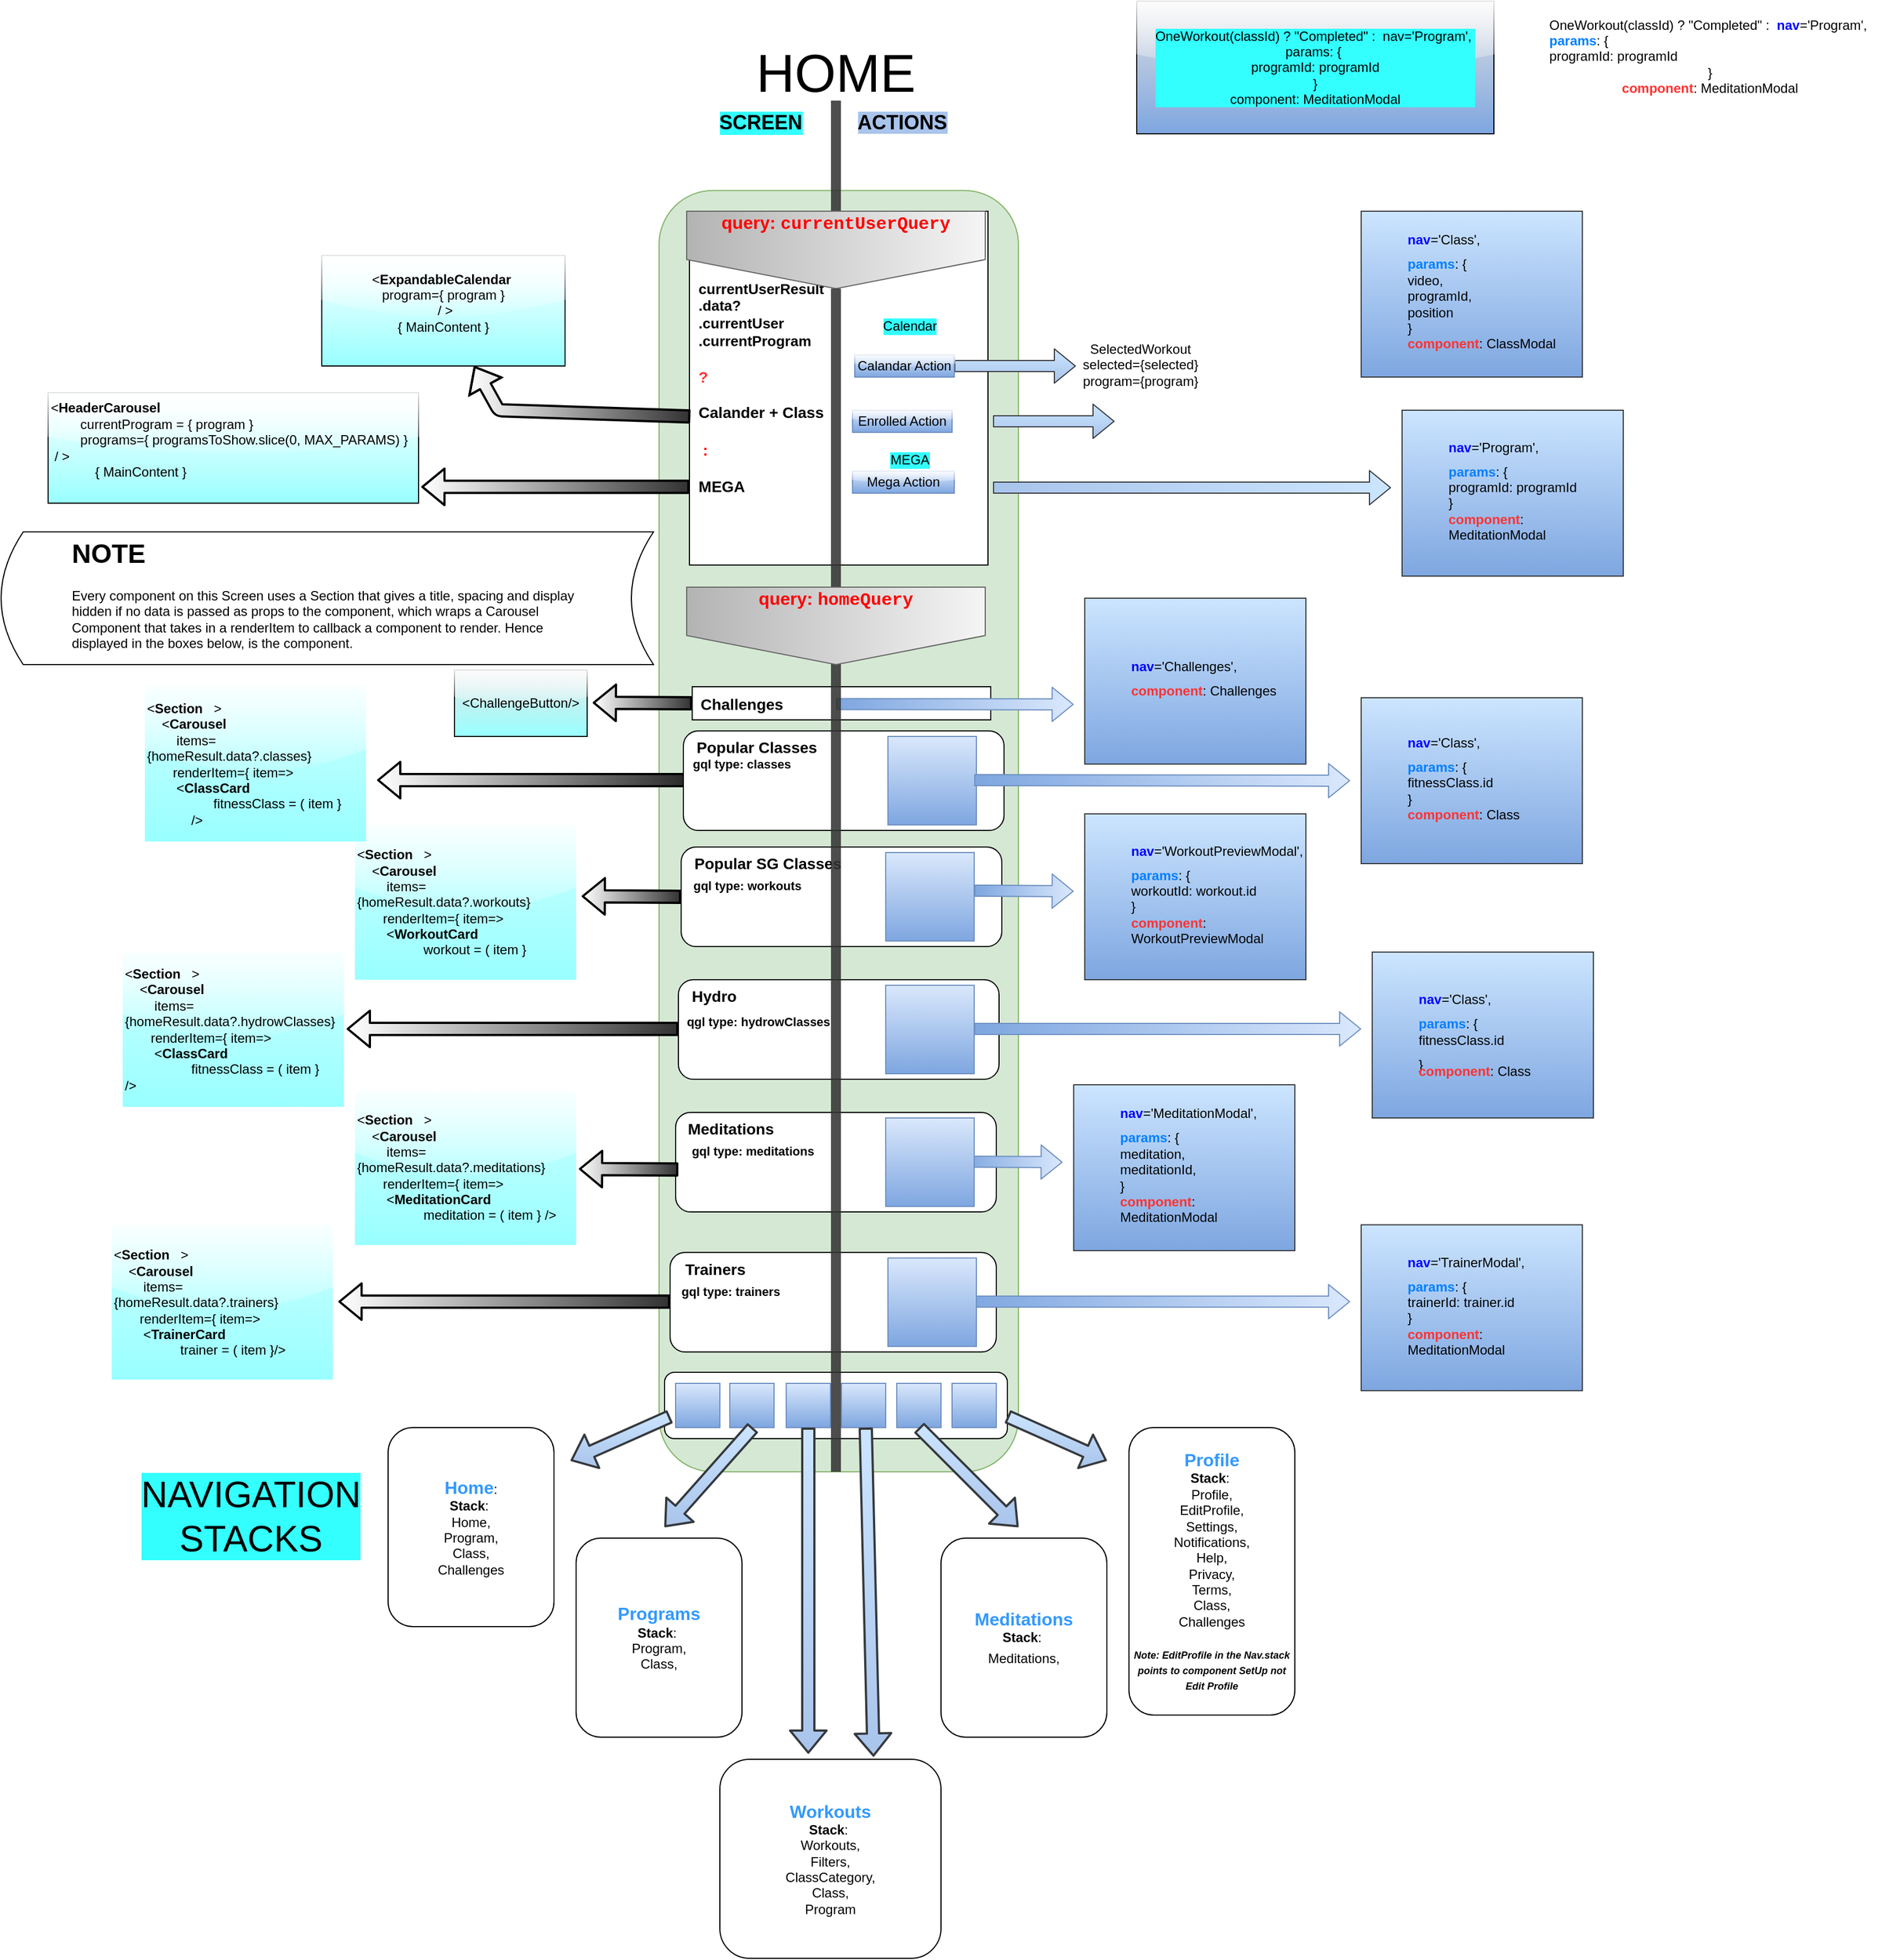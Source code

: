 <mxfile version="14.2.7" type="github" pages="2">
  <diagram name="Home" id="efa7a0a1-bf9b-a30e-e6df-94a7791c09e9">
    <mxGraphModel dx="1225" dy="2333" grid="1" gridSize="10" guides="1" tooltips="1" connect="1" arrows="1" fold="1" page="1" pageScale="1" pageWidth="826" pageHeight="1169" background="#ffffff" math="0" shadow="0">
      <root>
        <mxCell id="0" />
        <mxCell id="1" parent="0" />
        <mxCell id="HFNR5i-n0qlMSI1-7nrS-8" value="&lt;div&gt;OneWorkout(classId) ? &quot;Completed&quot; :&amp;nbsp; nav=&#39;Program&#39;,&amp;nbsp;&lt;/div&gt;&lt;div&gt;params: {&amp;nbsp;&lt;/div&gt;&lt;div&gt;programId: programId&lt;/div&gt;&lt;div&gt;}&lt;/div&gt;&lt;div&gt;component: MeditationModal&lt;/div&gt;" style="rounded=0;whiteSpace=wrap;html=1;glass=1;labelBackgroundColor=#33FFFF;strokeColor=#000000;gradientColor=#7EA6E0;fillColor=#E0E0E0;" vertex="1" parent="1">
          <mxGeometry x="1527" y="-1050" width="323" height="120" as="geometry" />
        </mxCell>
        <mxCell id="q_NAWSHO8Kiw4g9SQnGk-114" value="" style="rounded=1;whiteSpace=wrap;html=1;rotation=90;fillColor=#d5e8d4;strokeColor=#82b366;" vertex="1" parent="1">
          <mxGeometry x="678.13" y="-461.87" width="1158.75" height="325" as="geometry" />
        </mxCell>
        <mxCell id="q_NAWSHO8Kiw4g9SQnGk-117" value="" style="rounded=0;whiteSpace=wrap;html=1;" vertex="1" parent="1">
          <mxGeometry x="1125" y="-430" width="270" height="30" as="geometry" />
        </mxCell>
        <mxCell id="q_NAWSHO8Kiw4g9SQnGk-118" value="" style="rounded=1;whiteSpace=wrap;html=1;" vertex="1" parent="1">
          <mxGeometry x="1115" y="-285" width="290" height="90" as="geometry" />
        </mxCell>
        <mxCell id="q_NAWSHO8Kiw4g9SQnGk-119" value="" style="rounded=1;whiteSpace=wrap;html=1;" vertex="1" parent="1">
          <mxGeometry x="1302" y="-570" width="80" height="30" as="geometry" />
        </mxCell>
        <mxCell id="q_NAWSHO8Kiw4g9SQnGk-120" value="" style="rounded=1;whiteSpace=wrap;html=1;" vertex="1" parent="1">
          <mxGeometry x="1112.5" y="-165" width="290" height="90" as="geometry" />
        </mxCell>
        <mxCell id="q_NAWSHO8Kiw4g9SQnGk-121" value="" style="whiteSpace=wrap;html=1;aspect=fixed;gradientColor=#7ea6e0;fillColor=#dae8fc;strokeColor=#6c8ebf;" vertex="1" parent="1">
          <mxGeometry x="1300" y="-280" width="80" height="80" as="geometry" />
        </mxCell>
        <mxCell id="q_NAWSHO8Kiw4g9SQnGk-122" value="" style="whiteSpace=wrap;html=1;aspect=fixed;gradientColor=#7ea6e0;fillColor=#dae8fc;strokeColor=#6c8ebf;" vertex="1" parent="1">
          <mxGeometry x="1300" y="-160" width="80" height="80" as="geometry" />
        </mxCell>
        <mxCell id="q_NAWSHO8Kiw4g9SQnGk-123" value="" style="shape=flexArrow;endArrow=classic;html=1;gradientColor=#7ea6e0;fillColor=#dae8fc;strokeColor=#6c8ebf;gradientDirection=west;" edge="1" parent="1">
          <mxGeometry width="50" height="50" relative="1" as="geometry">
            <mxPoint x="1380" y="-245.5" as="sourcePoint" />
            <mxPoint x="1470" y="-245" as="targetPoint" />
          </mxGeometry>
        </mxCell>
        <mxCell id="q_NAWSHO8Kiw4g9SQnGk-124" value="" style="shape=flexArrow;endArrow=classic;html=1;gradientColor=#7ea6e0;fillColor=#dae8fc;strokeColor=#6c8ebf;gradientDirection=west;" edge="1" parent="1">
          <mxGeometry width="50" height="50" relative="1" as="geometry">
            <mxPoint x="1380" y="-120.5" as="sourcePoint" />
            <mxPoint x="1730" y="-120.5" as="targetPoint" />
          </mxGeometry>
        </mxCell>
        <mxCell id="q_NAWSHO8Kiw4g9SQnGk-127" value="&lt;font style=&quot;font-size: 48px&quot;&gt;HOME&lt;/font&gt;" style="text;html=1;strokeColor=none;fillColor=none;align=center;verticalAlign=middle;whiteSpace=wrap;rounded=0;" vertex="1" parent="1">
          <mxGeometry x="1175" y="-1020" width="160" height="70" as="geometry" />
        </mxCell>
        <mxCell id="q_NAWSHO8Kiw4g9SQnGk-131" value="&lt;b&gt;&lt;font style=&quot;font-size: 18px ; background-color: rgb(169 , 196 , 235)&quot;&gt;ACTIONS&lt;/font&gt;&lt;/b&gt;" style="text;html=1;strokeColor=none;fillColor=none;align=center;verticalAlign=middle;whiteSpace=wrap;rounded=0;" vertex="1" parent="1">
          <mxGeometry x="1280" y="-960" width="70" height="40" as="geometry" />
        </mxCell>
        <mxCell id="q_NAWSHO8Kiw4g9SQnGk-132" value="&lt;b&gt;&lt;font style=&quot;font-size: 18px&quot;&gt;SCREEN&lt;/font&gt;&lt;/b&gt;" style="text;html=1;strokeColor=none;fillColor=none;align=center;verticalAlign=middle;whiteSpace=wrap;rounded=0;labelBackgroundColor=#33FFFF;" vertex="1" parent="1">
          <mxGeometry x="1157" y="-960" width="60" height="40" as="geometry" />
        </mxCell>
        <mxCell id="q_NAWSHO8Kiw4g9SQnGk-142" value="" style="shape=flexArrow;endArrow=classic;html=1;gradientColor=#7ea6e0;fillColor=#dae8fc;strokeColor=#6c8ebf;gradientDirection=west;" edge="1" parent="1">
          <mxGeometry width="50" height="50" relative="1" as="geometry">
            <mxPoint x="1255" y="-414.25" as="sourcePoint" />
            <mxPoint x="1470" y="-414" as="targetPoint" />
          </mxGeometry>
        </mxCell>
        <mxCell id="q_NAWSHO8Kiw4g9SQnGk-144" value="" style="rounded=1;whiteSpace=wrap;html=1;" vertex="1" parent="1">
          <mxGeometry x="1105" y="81.64" width="295" height="90" as="geometry" />
        </mxCell>
        <mxCell id="q_NAWSHO8Kiw4g9SQnGk-146" value="" style="shape=flexArrow;endArrow=classic;html=1;gradientColor=#7ea6e0;fillColor=#dae8fc;strokeColor=#6c8ebf;gradientDirection=west;" edge="1" parent="1">
          <mxGeometry width="50" height="50" relative="1" as="geometry">
            <mxPoint x="1370" y="126.14" as="sourcePoint" />
            <mxPoint x="1720" y="126.14" as="targetPoint" />
          </mxGeometry>
        </mxCell>
        <mxCell id="q_NAWSHO8Kiw4g9SQnGk-147" value="&lt;blockquote style=&quot;margin: 0 0 0 40px ; border: none ; padding: 0px&quot;&gt;&lt;p style=&quot;line-height: 50%&quot;&gt;&lt;b&gt;&lt;font color=&quot;#0000ff&quot;&gt;nav&lt;/font&gt;&lt;/b&gt;=&#39;MeditationModal&#39;,&amp;nbsp;&lt;/p&gt;&lt;div&gt;&lt;b&gt;&lt;font color=&quot;#007fff&quot;&gt;params&lt;/font&gt;&lt;/b&gt;&lt;span&gt;: {&amp;nbsp;&lt;/span&gt;&lt;/div&gt;&lt;div&gt;&lt;span&gt;meditation,&lt;/span&gt;&lt;/div&gt;meditationId,&lt;br&gt;}&lt;br&gt;&lt;font color=&quot;#ff3333&quot;&gt;&lt;b&gt;component&lt;/b&gt;&lt;/font&gt;: MeditationModal&lt;/blockquote&gt;&lt;p&gt;&lt;/p&gt;" style="text;html=1;strokeColor=#36393d;fillColor=#cce5ff;align=left;verticalAlign=middle;whiteSpace=wrap;rounded=1;gradientColor=#7EA6E0;perimeterSpacing=1;labelPadding=7;arcSize=0;" vertex="1" parent="1">
          <mxGeometry x="1470" y="-70" width="200" height="150" as="geometry" />
        </mxCell>
        <mxCell id="q_NAWSHO8Kiw4g9SQnGk-148" value="" style="rounded=1;whiteSpace=wrap;html=1;" vertex="1" parent="1">
          <mxGeometry x="1110" y="-45" width="290" height="90" as="geometry" />
        </mxCell>
        <mxCell id="q_NAWSHO8Kiw4g9SQnGk-150" value="" style="shape=flexArrow;endArrow=classic;html=1;gradientColor=#7ea6e0;fillColor=#dae8fc;strokeColor=#6c8ebf;gradientDirection=west;" edge="1" parent="1">
          <mxGeometry width="50" height="50" relative="1" as="geometry">
            <mxPoint x="1370" y="-0.5" as="sourcePoint" />
            <mxPoint x="1460" as="targetPoint" />
          </mxGeometry>
        </mxCell>
        <mxCell id="q_NAWSHO8Kiw4g9SQnGk-152" value="&lt;font style=&quot;font-size: 14px&quot;&gt;&lt;b&gt;Challenges&lt;/b&gt;&lt;/font&gt;" style="text;html=1;strokeColor=none;fillColor=none;align=center;verticalAlign=middle;whiteSpace=wrap;rounded=0;" vertex="1" parent="1">
          <mxGeometry x="1150" y="-423.75" width="40" height="20" as="geometry" />
        </mxCell>
        <mxCell id="q_NAWSHO8Kiw4g9SQnGk-153" value="&lt;span style=&quot;font-size: 14px&quot;&gt;&lt;b&gt;Popular SG Classes&lt;/b&gt;&lt;/span&gt;" style="text;html=1;strokeColor=none;fillColor=none;align=left;verticalAlign=middle;whiteSpace=wrap;rounded=0;" vertex="1" parent="1">
          <mxGeometry x="1125" y="-290" width="155" height="40" as="geometry" />
        </mxCell>
        <mxCell id="q_NAWSHO8Kiw4g9SQnGk-154" value="&lt;font style=&quot;font-size: 14px&quot;&gt;&lt;b&gt;Hydro&lt;/b&gt;&lt;/font&gt;" style="text;html=1;strokeColor=none;fillColor=none;align=center;verticalAlign=middle;whiteSpace=wrap;rounded=0;" vertex="1" parent="1">
          <mxGeometry x="1125" y="-160" width="40" height="20" as="geometry" />
        </mxCell>
        <mxCell id="q_NAWSHO8Kiw4g9SQnGk-155" value="&lt;font style=&quot;font-size: 14px&quot;&gt;&lt;b&gt;Meditations&lt;/b&gt;&lt;/font&gt;" style="text;html=1;strokeColor=none;fillColor=none;align=center;verticalAlign=middle;whiteSpace=wrap;rounded=0;" vertex="1" parent="1">
          <mxGeometry x="1140" y="-40" width="40" height="20" as="geometry" />
        </mxCell>
        <mxCell id="q_NAWSHO8Kiw4g9SQnGk-156" value="" style="shape=flexArrow;endArrow=classic;html=1;strokeWidth=2;gradientColor=#ffffff;gradientDirection=west;fillColor=#1A1A1A;" edge="1" parent="1">
          <mxGeometry width="50" height="50" relative="1" as="geometry">
            <mxPoint x="1140" y="-345.5" as="sourcePoint" />
            <mxPoint x="840" y="-345.5" as="targetPoint" />
          </mxGeometry>
        </mxCell>
        <mxCell id="q_NAWSHO8Kiw4g9SQnGk-158" value="" style="shape=flexArrow;endArrow=classic;html=1;strokeWidth=2;gradientColor=#ffffff;gradientDirection=west;fillColor=#333333;" edge="1" parent="1">
          <mxGeometry width="50" height="50" relative="1" as="geometry">
            <mxPoint x="1115" y="-240" as="sourcePoint" />
            <mxPoint x="1025" y="-240.5" as="targetPoint" />
          </mxGeometry>
        </mxCell>
        <mxCell id="q_NAWSHO8Kiw4g9SQnGk-160" value="" style="shape=flexArrow;endArrow=classic;html=1;strokeWidth=2;gradientColor=#ffffff;gradientDirection=west;fillColor=#333333;" edge="1" parent="1">
          <mxGeometry width="50" height="50" relative="1" as="geometry">
            <mxPoint x="1112.5" y="-120.5" as="sourcePoint" />
            <mxPoint x="812.5" y="-120.5" as="targetPoint" />
          </mxGeometry>
        </mxCell>
        <mxCell id="q_NAWSHO8Kiw4g9SQnGk-163" value="" style="rounded=1;whiteSpace=wrap;html=1;" vertex="1" parent="1">
          <mxGeometry x="1100" y="190" width="310" height="60" as="geometry" />
        </mxCell>
        <mxCell id="q_NAWSHO8Kiw4g9SQnGk-164" value="" style="whiteSpace=wrap;html=1;aspect=fixed;gradientColor=#7ea6e0;fillColor=#dae8fc;strokeColor=#6c8ebf;" vertex="1" parent="1">
          <mxGeometry x="1110" y="200" width="40" height="40" as="geometry" />
        </mxCell>
        <mxCell id="q_NAWSHO8Kiw4g9SQnGk-165" value="" style="whiteSpace=wrap;html=1;aspect=fixed;gradientColor=#7ea6e0;fillColor=#dae8fc;strokeColor=#6c8ebf;" vertex="1" parent="1">
          <mxGeometry x="1159" y="200" width="40" height="40" as="geometry" />
        </mxCell>
        <mxCell id="q_NAWSHO8Kiw4g9SQnGk-166" value="" style="whiteSpace=wrap;html=1;aspect=fixed;gradientColor=#7ea6e0;fillColor=#dae8fc;strokeColor=#6c8ebf;" vertex="1" parent="1">
          <mxGeometry x="1210" y="200" width="40" height="40" as="geometry" />
        </mxCell>
        <mxCell id="q_NAWSHO8Kiw4g9SQnGk-167" value="" style="whiteSpace=wrap;html=1;aspect=fixed;gradientColor=#7ea6e0;fillColor=#dae8fc;strokeColor=#6c8ebf;" vertex="1" parent="1">
          <mxGeometry x="1260" y="200" width="40" height="40" as="geometry" />
        </mxCell>
        <mxCell id="q_NAWSHO8Kiw4g9SQnGk-168" value="" style="whiteSpace=wrap;html=1;aspect=fixed;gradientColor=#7ea6e0;fillColor=#dae8fc;strokeColor=#6c8ebf;" vertex="1" parent="1">
          <mxGeometry x="1310" y="200" width="40" height="40" as="geometry" />
        </mxCell>
        <mxCell id="q_NAWSHO8Kiw4g9SQnGk-169" value="" style="whiteSpace=wrap;html=1;aspect=fixed;gradientColor=#7ea6e0;fillColor=#dae8fc;strokeColor=#6c8ebf;" vertex="1" parent="1">
          <mxGeometry x="1360" y="200" width="40" height="40" as="geometry" />
        </mxCell>
        <mxCell id="q_NAWSHO8Kiw4g9SQnGk-171" value="&lt;b&gt;&lt;font color=&quot;#3399ff&quot; style=&quot;font-size: 16px&quot;&gt;Home&lt;/font&gt;&lt;/b&gt;:&lt;br&gt;&lt;b&gt;Stack&lt;/b&gt;:&amp;nbsp;&lt;br&gt;Home,&lt;br&gt;Program,&lt;br&gt;Class,&lt;br&gt;Challenges" style="rounded=1;whiteSpace=wrap;html=1;" vertex="1" parent="1">
          <mxGeometry x="850" y="240" width="150" height="180" as="geometry" />
        </mxCell>
        <mxCell id="q_NAWSHO8Kiw4g9SQnGk-172" value="&lt;b&gt;&lt;font color=&quot;#3399ff&quot; style=&quot;font-size: 16px&quot;&gt;Programs&lt;/font&gt;&lt;/b&gt;&lt;br&gt;&lt;b&gt;Stack&lt;/b&gt;:&amp;nbsp;&lt;br&gt;Program,&lt;br&gt;Class,&lt;br&gt;" style="rounded=1;whiteSpace=wrap;html=1;" vertex="1" parent="1">
          <mxGeometry x="1020" y="340" width="150" height="180" as="geometry" />
        </mxCell>
        <mxCell id="q_NAWSHO8Kiw4g9SQnGk-173" value="&lt;b&gt;&lt;font color=&quot;#3399ff&quot; style=&quot;font-size: 16px&quot;&gt;Workouts&lt;/font&gt;&lt;/b&gt;&lt;br&gt;&lt;b&gt;Stack&lt;/b&gt;:&amp;nbsp;&lt;br&gt;Workouts,&lt;br&gt;Filters,&lt;br&gt;ClassCategory,&lt;br&gt;Class,&lt;br&gt;Program" style="rounded=1;whiteSpace=wrap;html=1;" vertex="1" parent="1">
          <mxGeometry x="1150" y="540" width="200" height="180" as="geometry" />
        </mxCell>
        <mxCell id="q_NAWSHO8Kiw4g9SQnGk-175" value="&lt;b&gt;&lt;font color=&quot;#3399ff&quot; style=&quot;font-size: 16px&quot;&gt;Meditations&lt;br&gt;&lt;/font&gt;&lt;/b&gt;&lt;b&gt;Stack&lt;/b&gt;:&amp;nbsp;&lt;br&gt;Meditations,&lt;b&gt;&lt;font color=&quot;#3399ff&quot; style=&quot;font-size: 16px&quot;&gt;&lt;br&gt;&lt;/font&gt;&lt;/b&gt;" style="rounded=1;whiteSpace=wrap;html=1;" vertex="1" parent="1">
          <mxGeometry x="1350" y="340" width="150" height="180" as="geometry" />
        </mxCell>
        <mxCell id="q_NAWSHO8Kiw4g9SQnGk-176" value="&lt;b&gt;&lt;font color=&quot;#3399ff&quot; style=&quot;font-size: 16px&quot;&gt;Profile&lt;/font&gt;&lt;/b&gt;&lt;br&gt;&lt;b&gt;Stack&lt;/b&gt;:&amp;nbsp;&lt;br&gt;Profile,&lt;br&gt;EditProfile,&lt;br&gt;Settings,&lt;br&gt;Notifications,&lt;br&gt;Help,&lt;br&gt;Privacy,&lt;br&gt;Terms,&lt;br&gt;Class,&lt;br&gt;Challenges&lt;br&gt;&lt;br&gt;&lt;i&gt;&lt;font style=&quot;font-size: 9px&quot;&gt;&lt;b&gt;Note: EditProfile in the Nav.stack points to component SetUp not Edit Profile&lt;/b&gt;&lt;/font&gt;&lt;/i&gt;" style="rounded=1;whiteSpace=wrap;html=1;" vertex="1" parent="1">
          <mxGeometry x="1520" y="240" width="150" height="260" as="geometry" />
        </mxCell>
        <mxCell id="q_NAWSHO8Kiw4g9SQnGk-178" value="" style="shape=flexArrow;endArrow=classic;html=1;strokeWidth=2;fillColor=#cce5ff;strokeColor=#36393d;gradientColor=#A9C4EB;" edge="1" parent="1">
          <mxGeometry width="50" height="50" relative="1" as="geometry">
            <mxPoint x="1105" y="230" as="sourcePoint" />
            <mxPoint x="1015" y="270" as="targetPoint" />
          </mxGeometry>
        </mxCell>
        <mxCell id="q_NAWSHO8Kiw4g9SQnGk-179" value="" style="shape=flexArrow;endArrow=classic;html=1;strokeWidth=2;fillColor=#cce5ff;strokeColor=#36393d;gradientColor=#A9C4EB;" edge="1" parent="1">
          <mxGeometry width="50" height="50" relative="1" as="geometry">
            <mxPoint x="1180" y="240" as="sourcePoint" />
            <mxPoint x="1100" y="330" as="targetPoint" />
          </mxGeometry>
        </mxCell>
        <mxCell id="q_NAWSHO8Kiw4g9SQnGk-180" value="" style="shape=flexArrow;endArrow=classic;html=1;strokeWidth=2;fillColor=#cce5ff;strokeColor=#36393d;gradientColor=#A9C4EB;" edge="1" parent="1">
          <mxGeometry width="50" height="50" relative="1" as="geometry">
            <mxPoint x="1330" y="240" as="sourcePoint" />
            <mxPoint x="1420" y="330" as="targetPoint" />
          </mxGeometry>
        </mxCell>
        <mxCell id="q_NAWSHO8Kiw4g9SQnGk-181" value="" style="shape=flexArrow;endArrow=classic;html=1;strokeWidth=2;fillColor=#cce5ff;strokeColor=#36393d;gradientColor=#A9C4EB;" edge="1" parent="1">
          <mxGeometry width="50" height="50" relative="1" as="geometry">
            <mxPoint x="1230" y="240" as="sourcePoint" />
            <mxPoint x="1230" y="535" as="targetPoint" />
          </mxGeometry>
        </mxCell>
        <mxCell id="q_NAWSHO8Kiw4g9SQnGk-182" value="" style="shape=flexArrow;endArrow=classic;html=1;strokeWidth=2;entryX=0.695;entryY=-0.013;entryDx=0;entryDy=0;entryPerimeter=0;fillColor=#cce5ff;strokeColor=#36393d;gradientColor=#A9C4EB;" edge="1" parent="1" target="q_NAWSHO8Kiw4g9SQnGk-173">
          <mxGeometry width="50" height="50" relative="1" as="geometry">
            <mxPoint x="1281.95" y="240" as="sourcePoint" />
            <mxPoint x="1344" y="540" as="targetPoint" />
          </mxGeometry>
        </mxCell>
        <mxCell id="q_NAWSHO8Kiw4g9SQnGk-183" value="" style="shape=flexArrow;endArrow=classic;html=1;strokeWidth=2;fillColor=#cce5ff;strokeColor=#36393d;gradientColor=#A9C4EB;" edge="1" parent="1">
          <mxGeometry width="50" height="50" relative="1" as="geometry">
            <mxPoint x="1410" y="230" as="sourcePoint" />
            <mxPoint x="1500" y="270" as="targetPoint" />
          </mxGeometry>
        </mxCell>
        <mxCell id="q_NAWSHO8Kiw4g9SQnGk-187" value="&lt;font style=&quot;font-size: 14px&quot;&gt;&lt;b&gt;Trainers&lt;/b&gt;&lt;/font&gt;" style="text;html=1;strokeColor=none;fillColor=none;align=center;verticalAlign=middle;whiteSpace=wrap;rounded=0;" vertex="1" parent="1">
          <mxGeometry x="1125.5" y="86.64" width="40" height="20" as="geometry" />
        </mxCell>
        <mxCell id="q_NAWSHO8Kiw4g9SQnGk-191" value="" style="shape=flexArrow;endArrow=classic;html=1;strokeWidth=2;gradientColor=#ffffff;gradientDirection=west;fillColor=#333333;" edge="1" parent="1">
          <mxGeometry width="50" height="50" relative="1" as="geometry">
            <mxPoint x="1105" y="126.14" as="sourcePoint" />
            <mxPoint x="805" y="126.14" as="targetPoint" />
          </mxGeometry>
        </mxCell>
        <mxCell id="q_NAWSHO8Kiw4g9SQnGk-194" value="" style="shape=flexArrow;endArrow=classic;html=1;strokeWidth=2;gradientColor=#ffffff;fillColor=#333333;gradientDirection=west;" edge="1" parent="1">
          <mxGeometry width="50" height="50" relative="1" as="geometry">
            <mxPoint x="1112.5" y="6.64" as="sourcePoint" />
            <mxPoint x="1022.5" y="6.14" as="targetPoint" />
          </mxGeometry>
        </mxCell>
        <mxCell id="q_NAWSHO8Kiw4g9SQnGk-195" value="&amp;lt;&lt;b&gt;Section&lt;/b&gt;&amp;nbsp; &amp;nbsp;&amp;gt;&lt;br&gt;&amp;nbsp; &amp;nbsp; &amp;lt;&lt;b&gt;Carousel&lt;/b&gt;&amp;nbsp;&lt;br&gt;&amp;nbsp; &amp;nbsp; &amp;nbsp; &amp;nbsp; items=&amp;nbsp; &amp;nbsp; &amp;nbsp; {homeResult.data?.meditations}&lt;br&gt;&amp;nbsp; &amp;nbsp; &amp;nbsp; &amp;nbsp;renderItem={ item=&amp;gt;&lt;br&gt;&amp;nbsp; &amp;nbsp; &amp;nbsp; &amp;nbsp; &amp;lt;&lt;b&gt;MeditationCard &lt;/b&gt;&lt;br&gt;&amp;nbsp; &amp;nbsp; &amp;nbsp; &amp;nbsp; &amp;nbsp; &amp;nbsp; &amp;nbsp; &amp;nbsp; &amp;nbsp; meditation = ( item } /&amp;gt;" style="rounded=0;whiteSpace=wrap;html=1;align=left;glass=1;strokeColor=none;gradientColor=#99FFFF;fillColor=#CCFFFF;perimeterSpacing=4;" vertex="1" parent="1">
          <mxGeometry x="820" y="-65" width="200" height="140" as="geometry" />
        </mxCell>
        <mxCell id="q_NAWSHO8Kiw4g9SQnGk-198" value="&lt;font size=&quot;1&quot;&gt;&lt;b style=&quot;font-size: 11px&quot;&gt;gql type: meditations&lt;/b&gt;&lt;/font&gt;" style="text;html=1;strokeColor=none;fillColor=none;align=center;verticalAlign=middle;whiteSpace=wrap;rounded=0;" vertex="1" parent="1">
          <mxGeometry x="1100" y="-20" width="160" height="20" as="geometry" />
        </mxCell>
        <mxCell id="q_NAWSHO8Kiw4g9SQnGk-200" value="&amp;lt;ChallengeButton/&amp;gt;" style="rounded=0;whiteSpace=wrap;html=1;glass=1;strokeColor=#000000;fillColor=#E6E6E6;gradientColor=#99FFFF;" vertex="1" parent="1">
          <mxGeometry x="910" y="-445" width="120" height="60" as="geometry" />
        </mxCell>
        <mxCell id="q_NAWSHO8Kiw4g9SQnGk-201" value="&amp;lt;&lt;b&gt;Section&lt;/b&gt;&amp;nbsp; &amp;nbsp;&amp;gt;&lt;br&gt;&amp;nbsp; &amp;nbsp; &amp;lt;&lt;b&gt;Carousel&lt;/b&gt;&amp;nbsp;&lt;br&gt;&amp;nbsp; &amp;nbsp; &amp;nbsp; &amp;nbsp; items=&amp;nbsp; &amp;nbsp; &amp;nbsp; {homeResult.data?.workouts}&lt;br&gt;&amp;nbsp; &amp;nbsp; &amp;nbsp; &amp;nbsp;renderItem={ item=&amp;gt;&lt;br&gt;&amp;nbsp; &amp;nbsp; &amp;nbsp; &amp;nbsp; &amp;lt;&lt;b&gt;WorkoutCard &lt;/b&gt;&lt;br&gt;&amp;nbsp; &amp;nbsp; &amp;nbsp; &amp;nbsp; &amp;nbsp; &amp;nbsp; &amp;nbsp; &amp;nbsp; &amp;nbsp; workout = ( item }" style="rounded=0;whiteSpace=wrap;html=1;align=left;glass=1;strokeColor=none;gradientColor=#99FFFF;fillColor=#CCFFFF;perimeterSpacing=4;" vertex="1" parent="1">
          <mxGeometry x="820" y="-305" width="200" height="140" as="geometry" />
        </mxCell>
        <mxCell id="q_NAWSHO8Kiw4g9SQnGk-202" value="&amp;lt;&lt;b&gt;Section&lt;/b&gt;&amp;nbsp; &amp;nbsp;&amp;gt;&lt;br&gt;&amp;nbsp; &amp;nbsp; &amp;lt;&lt;b&gt;Carousel&lt;/b&gt;&amp;nbsp;&lt;br&gt;&amp;nbsp; &amp;nbsp; &amp;nbsp; &amp;nbsp; items=&amp;nbsp; &amp;nbsp; &amp;nbsp; {homeResult.data?.hydrowClasses}&lt;br&gt;&amp;nbsp; &amp;nbsp; &amp;nbsp; &amp;nbsp;renderItem={ item=&amp;gt;&lt;br&gt;&amp;nbsp; &amp;nbsp; &amp;nbsp; &amp;nbsp; &amp;lt;&lt;b&gt;ClassCard&lt;/b&gt;&lt;br&gt;&amp;nbsp; &amp;nbsp; &amp;nbsp; &amp;nbsp; &amp;nbsp; &amp;nbsp; &amp;nbsp; &amp;nbsp; &amp;nbsp; fitnessClass = ( item } &lt;br&gt;/&amp;gt;" style="rounded=0;whiteSpace=wrap;html=1;align=left;glass=1;strokeColor=none;gradientColor=#99FFFF;fillColor=#CCFFFF;perimeterSpacing=4;" vertex="1" parent="1">
          <mxGeometry x="610" y="-190" width="200" height="140" as="geometry" />
        </mxCell>
        <mxCell id="q_NAWSHO8Kiw4g9SQnGk-203" value="&lt;font size=&quot;1&quot;&gt;&lt;b style=&quot;font-size: 11px&quot;&gt;gql type:&amp;nbsp;&lt;/b&gt;&lt;/font&gt;&lt;span style=&quot;font-size: 11px&quot;&gt;&lt;b&gt;workouts&lt;/b&gt;&lt;/span&gt;" style="text;html=1;strokeColor=none;fillColor=none;align=center;verticalAlign=middle;whiteSpace=wrap;rounded=0;" vertex="1" parent="1">
          <mxGeometry x="1095" y="-260" width="160" height="20" as="geometry" />
        </mxCell>
        <mxCell id="q_NAWSHO8Kiw4g9SQnGk-204" value="&amp;lt;&lt;b&gt;Section&lt;/b&gt;&amp;nbsp; &amp;nbsp;&amp;gt;&lt;br&gt;&amp;nbsp; &amp;nbsp; &amp;lt;&lt;b&gt;Carousel&lt;/b&gt;&amp;nbsp;&lt;br&gt;&amp;nbsp; &amp;nbsp; &amp;nbsp; &amp;nbsp; items=&amp;nbsp; &amp;nbsp; &amp;nbsp; {homeResult.data?.trainers}&lt;br&gt;&amp;nbsp; &amp;nbsp; &amp;nbsp; &amp;nbsp;renderItem={ item=&amp;gt;&lt;br&gt;&amp;nbsp; &amp;nbsp; &amp;nbsp; &amp;nbsp; &amp;lt;&lt;b&gt;TrainerCard&lt;/b&gt;&lt;br&gt;&amp;nbsp; &amp;nbsp; &amp;nbsp; &amp;nbsp; &amp;nbsp; &amp;nbsp; &amp;nbsp; &amp;nbsp; &amp;nbsp; trainer = ( item }/&amp;gt;" style="rounded=0;whiteSpace=wrap;html=1;align=left;glass=1;strokeColor=none;gradientColor=#99FFFF;fillColor=#CCFFFF;perimeterSpacing=4;" vertex="1" parent="1">
          <mxGeometry x="600" y="56.64" width="200" height="140" as="geometry" />
        </mxCell>
        <mxCell id="q_NAWSHO8Kiw4g9SQnGk-209" value="" style="rounded=1;whiteSpace=wrap;html=1;" vertex="1" parent="1">
          <mxGeometry x="1117" y="-390" width="290" height="90" as="geometry" />
        </mxCell>
        <mxCell id="q_NAWSHO8Kiw4g9SQnGk-210" value="" style="whiteSpace=wrap;html=1;aspect=fixed;gradientColor=#7ea6e0;fillColor=#dae8fc;strokeColor=#6c8ebf;" vertex="1" parent="1">
          <mxGeometry x="1302" y="-385" width="80" height="80" as="geometry" />
        </mxCell>
        <mxCell id="q_NAWSHO8Kiw4g9SQnGk-211" value="" style="shape=flexArrow;endArrow=classic;html=1;gradientColor=#7ea6e0;fillColor=#dae8fc;strokeColor=#6c8ebf;gradientDirection=west;" edge="1" parent="1">
          <mxGeometry width="50" height="50" relative="1" as="geometry">
            <mxPoint x="1380" y="-345.5" as="sourcePoint" />
            <mxPoint x="1720" y="-345" as="targetPoint" />
          </mxGeometry>
        </mxCell>
        <mxCell id="q_NAWSHO8Kiw4g9SQnGk-213" value="&lt;span style=&quot;font-size: 14px&quot;&gt;&lt;b&gt;Popular Classes&lt;/b&gt;&lt;/span&gt;" style="text;html=1;strokeColor=none;fillColor=none;align=left;verticalAlign=middle;whiteSpace=wrap;rounded=0;" vertex="1" parent="1">
          <mxGeometry x="1127" y="-395" width="120" height="40" as="geometry" />
        </mxCell>
        <mxCell id="q_NAWSHO8Kiw4g9SQnGk-214" value="" style="shape=flexArrow;endArrow=classic;html=1;strokeWidth=2;gradientColor=#ffffff;gradientDirection=west;fillColor=#333333;" edge="1" parent="1">
          <mxGeometry width="50" height="50" relative="1" as="geometry">
            <mxPoint x="1125" y="-415" as="sourcePoint" />
            <mxPoint x="1035" y="-415.5" as="targetPoint" />
          </mxGeometry>
        </mxCell>
        <mxCell id="q_NAWSHO8Kiw4g9SQnGk-215" value="&amp;lt;&lt;b&gt;Section&lt;/b&gt;&amp;nbsp; &amp;nbsp;&amp;gt;&lt;br&gt;&amp;nbsp; &amp;nbsp; &amp;lt;&lt;b&gt;Carousel&lt;/b&gt;&amp;nbsp;&lt;br&gt;&amp;nbsp; &amp;nbsp; &amp;nbsp; &amp;nbsp; items=&amp;nbsp; &amp;nbsp; &amp;nbsp; {homeResult.data?.classes}&lt;br&gt;&amp;nbsp; &amp;nbsp; &amp;nbsp; &amp;nbsp;renderItem={ item=&amp;gt;&lt;br&gt;&amp;nbsp; &amp;nbsp; &amp;nbsp; &amp;nbsp; &amp;lt;&lt;b&gt;ClassCard&lt;/b&gt;&lt;br&gt;&amp;nbsp; &amp;nbsp; &amp;nbsp; &amp;nbsp; &amp;nbsp; &amp;nbsp; &amp;nbsp; &amp;nbsp; &amp;nbsp; fitnessClass = ( item }&lt;br&gt;&amp;nbsp; &amp;nbsp; &amp;nbsp; &amp;nbsp; &amp;nbsp; &amp;nbsp; /&amp;gt;" style="rounded=0;whiteSpace=wrap;html=1;align=left;glass=1;strokeColor=none;gradientColor=#99FFFF;fillColor=#CCFFFF;perimeterSpacing=4;" vertex="1" parent="1">
          <mxGeometry x="630" y="-430" width="200" height="140" as="geometry" />
        </mxCell>
        <mxCell id="q_NAWSHO8Kiw4g9SQnGk-216" value="&lt;font size=&quot;1&quot;&gt;&lt;b style=&quot;font-size: 11px&quot;&gt;gql type: classes&lt;/b&gt;&lt;/font&gt;" style="text;html=1;strokeColor=none;fillColor=none;align=center;verticalAlign=middle;whiteSpace=wrap;rounded=0;" vertex="1" parent="1">
          <mxGeometry x="1090" y="-370" width="160" height="20" as="geometry" />
        </mxCell>
        <mxCell id="q_NAWSHO8Kiw4g9SQnGk-116" value="" style="rounded=0;whiteSpace=wrap;html=1;" vertex="1" parent="1">
          <mxGeometry x="1122.51" y="-860" width="270" height="320" as="geometry" />
        </mxCell>
        <mxCell id="q_NAWSHO8Kiw4g9SQnGk-140" value="&lt;div style=&quot;text-align: left ; font-size: 13px&quot;&gt;&lt;b&gt;&lt;font style=&quot;font-size: 13px&quot;&gt;currentUserResult&lt;/font&gt;&lt;/b&gt;&lt;/div&gt;&lt;font style=&quot;font-size: 13px&quot;&gt;&lt;div style=&quot;text-align: left&quot;&gt;&lt;b&gt;&lt;font style=&quot;font-size: 13px&quot;&gt;.data?&lt;/font&gt;&lt;/b&gt;&lt;/div&gt;&lt;font style=&quot;font-size: 13px&quot;&gt;&lt;div style=&quot;text-align: left&quot;&gt;&lt;b&gt;&lt;font style=&quot;font-size: 13px&quot;&gt;.currentUser&lt;/font&gt;&lt;/b&gt;&lt;/div&gt;&lt;font style=&quot;font-size: 13px&quot;&gt;&lt;div style=&quot;text-align: left&quot;&gt;&lt;b&gt;&lt;font style=&quot;font-size: 13px&quot;&gt;.currentProgram&lt;/font&gt;&lt;/b&gt;&lt;/div&gt;&lt;div style=&quot;text-align: left&quot;&gt;&lt;span style=&quot;font-size: 14px&quot;&gt;&lt;br&gt;&lt;/span&gt;&lt;/div&gt;&lt;font color=&quot;#ff3333&quot; style=&quot;font-weight: bold ; font-size: 14px&quot;&gt;&lt;div style=&quot;text-align: left&quot;&gt;&lt;span&gt;?&lt;/span&gt;&lt;/div&gt;&lt;/font&gt;&lt;div style=&quot;text-align: left&quot;&gt;&lt;br&gt;&lt;/div&gt;&lt;span style=&quot;font-weight: bold ; font-size: 14px&quot;&gt;&lt;div style=&quot;text-align: left&quot;&gt;&lt;span&gt;Calander + Class&lt;/span&gt;&lt;/div&gt;&lt;div style=&quot;text-align: left&quot;&gt;&lt;span&gt;&lt;br&gt;&lt;/span&gt;&lt;/div&gt;&lt;/span&gt;&lt;font style=&quot;font-weight: bold ; font-size: 14px&quot; color=&quot;#ff0000&quot;&gt;&lt;div style=&quot;text-align: left&quot;&gt;&lt;span&gt;&amp;nbsp;:&lt;/span&gt;&lt;/div&gt;&lt;div style=&quot;text-align: left&quot;&gt;&lt;span&gt;&lt;br&gt;&lt;/span&gt;&lt;/div&gt;&lt;/font&gt;&lt;/font&gt;&lt;font style=&quot;font-size: 14px&quot;&gt;&lt;div style=&quot;text-align: left&quot;&gt;&lt;b&gt;MEGA&lt;/b&gt;&lt;/div&gt;&lt;/font&gt;&lt;/font&gt;&lt;/font&gt;" style="text;html=1;strokeColor=none;fillColor=none;align=center;verticalAlign=middle;whiteSpace=wrap;rounded=0;" vertex="1" parent="1">
          <mxGeometry x="1125.5" y="-804.07" width="123" height="208.13" as="geometry" />
        </mxCell>
        <mxCell id="q_NAWSHO8Kiw4g9SQnGk-136" value="" style="shape=flexArrow;endArrow=classic;html=1;strokeWidth=2;gradientColor=#ffffff;gradientDirection=west;fillColor=#333333;" edge="1" parent="1">
          <mxGeometry width="50" height="50" relative="1" as="geometry">
            <mxPoint x="1122.51" y="-610.69" as="sourcePoint" />
            <mxPoint x="880" y="-610.69" as="targetPoint" />
          </mxGeometry>
        </mxCell>
        <mxCell id="q_NAWSHO8Kiw4g9SQnGk-222" value="" style="shape=flexArrow;endArrow=classic;html=1;strokeWidth=2;gradientColor=#ffffff;fillColor=#333333;gradientDirection=west;exitX=0.003;exitY=0.58;exitDx=0;exitDy=0;exitPerimeter=0;" edge="1" parent="1" source="q_NAWSHO8Kiw4g9SQnGk-116" target="q_NAWSHO8Kiw4g9SQnGk-223">
          <mxGeometry width="50" height="50" relative="1" as="geometry">
            <mxPoint x="1120" y="-660" as="sourcePoint" />
            <mxPoint x="1020" y="-660" as="targetPoint" />
            <Array as="points">
              <mxPoint x="950" y="-680" />
            </Array>
          </mxGeometry>
        </mxCell>
        <mxCell id="q_NAWSHO8Kiw4g9SQnGk-223" value="&lt;span style=&quot;text-align: left&quot;&gt;&amp;lt;&lt;/span&gt;&lt;b style=&quot;text-align: left&quot;&gt;ExpandableCalendar&lt;/b&gt;&lt;span style=&quot;text-align: left&quot;&gt;&amp;nbsp;&lt;br&gt;program={ program }&lt;br&gt;&amp;nbsp;/ &amp;gt;&lt;br&gt;&lt;/span&gt;{ MainContent }&lt;br style=&quot;text-align: left&quot;&gt;&lt;span style=&quot;text-align: left&quot;&gt;&amp;nbsp;&amp;nbsp;&lt;/span&gt;" style="rounded=0;whiteSpace=wrap;html=1;glass=1;strokeColor=#000000;fillColor=#ffffff;gradientColor=#99FFFF;" vertex="1" parent="1">
          <mxGeometry x="790" y="-820" width="220" height="100" as="geometry" />
        </mxCell>
        <mxCell id="q_NAWSHO8Kiw4g9SQnGk-224" value="&lt;span&gt;&amp;lt;&lt;/span&gt;&lt;b&gt;HeaderCarousel&lt;/b&gt;&lt;span&gt;&amp;nbsp;&lt;br&gt;&amp;nbsp; &amp;nbsp; &amp;nbsp; &amp;nbsp; currentProgram = { program }&lt;br&gt;&amp;nbsp; &amp;nbsp; &amp;nbsp; &amp;nbsp; programs={ programsToShow.slice(0, MAX_PARAMS) }&lt;br&gt;&amp;nbsp;/ &amp;gt;&lt;br&gt;&lt;/span&gt;&lt;span&gt;&amp;nbsp; &amp;nbsp; &amp;nbsp; &amp;nbsp; &amp;nbsp; &amp;nbsp; { MainContent }&lt;/span&gt;&lt;br&gt;&lt;span&gt;&amp;nbsp;&amp;nbsp;&lt;/span&gt;" style="rounded=0;whiteSpace=wrap;html=1;glass=1;strokeColor=#000000;fillColor=#ffffff;gradientColor=#99FFFF;align=left;" vertex="1" parent="1">
          <mxGeometry x="542.5" y="-695.94" width="335" height="100" as="geometry" />
        </mxCell>
        <mxCell id="q_NAWSHO8Kiw4g9SQnGk-225" value="" style="group" vertex="1" connectable="0" parent="1">
          <mxGeometry x="1407" y="-670" width="560" height="140" as="geometry" />
        </mxCell>
        <mxCell id="q_NAWSHO8Kiw4g9SQnGk-125" value="" style="shape=flexArrow;endArrow=classic;html=1;fillColor=#cce5ff;strokeColor=#36393d;gradientColor=#A9C4EB;gradientDirection=west;" edge="1" parent="q_NAWSHO8Kiw4g9SQnGk-225">
          <mxGeometry width="50" height="50" relative="1" as="geometry">
            <mxPoint x="-10" y="60" as="sourcePoint" />
            <mxPoint x="350" y="60" as="targetPoint" />
          </mxGeometry>
        </mxCell>
        <mxCell id="q_NAWSHO8Kiw4g9SQnGk-226" value="" style="group" vertex="1" connectable="0" parent="q_NAWSHO8Kiw4g9SQnGk-225">
          <mxGeometry x="240" y="-60" width="320" height="200" as="geometry" />
        </mxCell>
        <mxCell id="q_NAWSHO8Kiw4g9SQnGk-227" value="" style="shape=flexArrow;endArrow=classic;html=1;fillColor=#cce5ff;strokeColor=#36393d;gradientColor=#A9C4EB;" edge="1" parent="q_NAWSHO8Kiw4g9SQnGk-226">
          <mxGeometry width="50" height="50" relative="1" as="geometry">
            <mxPoint x="-250" y="60" as="sourcePoint" />
            <mxPoint x="-140" y="60" as="targetPoint" />
          </mxGeometry>
        </mxCell>
        <mxCell id="q_NAWSHO8Kiw4g9SQnGk-244" value="&lt;blockquote style=&quot;margin: 0 0 0 40px ; border: none ; padding: 0px&quot;&gt;&lt;p style=&quot;line-height: 50%&quot;&gt;&lt;b&gt;&lt;font color=&quot;#0000ff&quot;&gt;nav&lt;/font&gt;&lt;/b&gt;=&#39;Program&#39;,&amp;nbsp;&lt;/p&gt;&lt;div&gt;&lt;b&gt;&lt;font color=&quot;#007fff&quot;&gt;params&lt;/font&gt;&lt;/b&gt;&lt;span&gt;: {&amp;nbsp;&lt;/span&gt;&lt;/div&gt;&lt;div&gt;programId: programId&lt;/div&gt;}&lt;br&gt;&lt;font color=&quot;#ff3333&quot;&gt;&lt;b&gt;component&lt;/b&gt;&lt;/font&gt;: MeditationModal&lt;/blockquote&gt;&lt;p&gt;&lt;/p&gt;" style="text;html=1;strokeColor=#36393d;fillColor=#cce5ff;align=left;verticalAlign=middle;whiteSpace=wrap;rounded=1;gradientColor=#7EA6E0;perimeterSpacing=1;labelPadding=7;arcSize=0;" vertex="1" parent="q_NAWSHO8Kiw4g9SQnGk-226">
          <mxGeometry x="120" y="50" width="200" height="150" as="geometry" />
        </mxCell>
        <mxCell id="q_NAWSHO8Kiw4g9SQnGk-134" value="" style="endArrow=none;html=1;strokeWidth=9;fillOpacity=87;strokeOpacity=87;strokeColor=#333333;" edge="1" parent="1" source="q_NAWSHO8Kiw4g9SQnGk-229">
          <mxGeometry width="50" height="50" relative="1" as="geometry">
            <mxPoint x="1255" y="280" as="sourcePoint" />
            <mxPoint x="1255" y="-960" as="targetPoint" />
          </mxGeometry>
        </mxCell>
        <mxCell id="q_NAWSHO8Kiw4g9SQnGk-229" value="&lt;p style=&quot;line-height: 90%&quot;&gt;&lt;font style=&quot;font-size: 16px&quot; color=&quot;#ff0000&quot;&gt;&lt;b&gt;query:&amp;nbsp;&lt;span style=&quot;font-family: &amp;#34;menlo&amp;#34; , &amp;#34;monaco&amp;#34; , &amp;#34;courier new&amp;#34; , monospace&quot;&gt;currentUserQuery&lt;/span&gt;&lt;/b&gt;&lt;/font&gt;&lt;/p&gt;&lt;p style=&quot;line-height: 90%&quot;&gt;&lt;font style=&quot;font-size: 16px&quot; color=&quot;#ff0000&quot;&gt;&lt;b&gt;&lt;span style=&quot;font-family: &amp;#34;menlo&amp;#34; , &amp;#34;monaco&amp;#34; , &amp;#34;courier new&amp;#34; , monospace&quot;&gt;&lt;br&gt;&lt;/span&gt;&lt;/b&gt;&lt;/font&gt;&lt;/p&gt;&lt;p style=&quot;line-height: 90%&quot;&gt;&lt;font style=&quot;font-size: 16px&quot; color=&quot;#cc00cc&quot;&gt;&lt;b&gt;&lt;span style=&quot;font-family: &amp;#34;menlo&amp;#34; , &amp;#34;monaco&amp;#34; , &amp;#34;courier new&amp;#34; , monospace&quot;&gt;&lt;br&gt;&lt;/span&gt;&lt;/b&gt;&lt;/font&gt;&lt;/p&gt;" style="shape=offPageConnector;whiteSpace=wrap;html=1;glass=1;strokeColor=#666666;gradientDirection=west;gradientColor=#b3b3b3;fillColor=#f5f5f5;" vertex="1" parent="1">
          <mxGeometry x="1120" y="-860" width="270" height="70" as="geometry" />
        </mxCell>
        <mxCell id="q_NAWSHO8Kiw4g9SQnGk-230" value="" style="endArrow=none;html=1;strokeWidth=9;entryX=0.5;entryY=1;entryDx=0;entryDy=0;fillOpacity=87;strokeOpacity=87;strokeColor=#333333;" edge="1" parent="1" target="q_NAWSHO8Kiw4g9SQnGk-229">
          <mxGeometry width="50" height="50" relative="1" as="geometry">
            <mxPoint x="1255" y="280" as="sourcePoint" />
            <mxPoint x="1255" y="-1080" as="targetPoint" />
          </mxGeometry>
        </mxCell>
        <mxCell id="q_NAWSHO8Kiw4g9SQnGk-232" value="" style="group" vertex="1" connectable="0" parent="1">
          <mxGeometry x="500" y="-570" width="590" height="120" as="geometry" />
        </mxCell>
        <mxCell id="q_NAWSHO8Kiw4g9SQnGk-189" value="" style="shape=dataStorage;whiteSpace=wrap;html=1;fixedSize=1;" vertex="1" parent="q_NAWSHO8Kiw4g9SQnGk-232">
          <mxGeometry width="590" height="120" as="geometry" />
        </mxCell>
        <mxCell id="q_NAWSHO8Kiw4g9SQnGk-190" value="&lt;h1&gt;NOTE&lt;/h1&gt;&lt;p&gt;Every component on this Screen uses a Section that gives a title, spacing and display hidden if no data is passed as props to the component, which wraps a Carousel Component that takes in a renderItem to callback a component to render. Hence displayed in the boxes below, is the component.&lt;/p&gt;&lt;p&gt;&lt;br&gt;&lt;/p&gt;" style="text;html=1;strokeColor=none;fillColor=none;spacing=5;spacingTop=-20;whiteSpace=wrap;overflow=hidden;rounded=0;" vertex="1" parent="q_NAWSHO8Kiw4g9SQnGk-232">
          <mxGeometry x="59" width="486.75" height="120" as="geometry" />
        </mxCell>
        <mxCell id="q_NAWSHO8Kiw4g9SQnGk-233" value="&lt;p style=&quot;line-height: 90%&quot;&gt;&lt;font style=&quot;font-size: 16px&quot; color=&quot;#ff0000&quot;&gt;&lt;b&gt;query:&amp;nbsp;&lt;span style=&quot;font-family: &amp;#34;menlo&amp;#34; , &amp;#34;monaco&amp;#34; , &amp;#34;courier new&amp;#34; , monospace&quot;&gt;homeQuery&lt;/span&gt;&lt;/b&gt;&lt;/font&gt;&lt;/p&gt;&lt;p style=&quot;line-height: 90%&quot;&gt;&lt;font style=&quot;font-size: 16px&quot; color=&quot;#cc00cc&quot;&gt;&lt;b&gt;&lt;span style=&quot;font-family: &amp;#34;menlo&amp;#34; , &amp;#34;monaco&amp;#34; , &amp;#34;courier new&amp;#34; , monospace&quot;&gt;&lt;br&gt;&lt;/span&gt;&lt;/b&gt;&lt;/font&gt;&lt;/p&gt;&lt;p style=&quot;line-height: 90%&quot;&gt;&lt;font style=&quot;font-size: 16px&quot; color=&quot;#cc00cc&quot;&gt;&lt;b&gt;&lt;span style=&quot;font-family: &amp;#34;menlo&amp;#34; , &amp;#34;monaco&amp;#34; , &amp;#34;courier new&amp;#34; , monospace&quot;&gt;&lt;br&gt;&lt;/span&gt;&lt;/b&gt;&lt;/font&gt;&lt;/p&gt;" style="shape=offPageConnector;whiteSpace=wrap;html=1;glass=1;strokeColor=#666666;gradientDirection=west;gradientColor=#b3b3b3;fillColor=#f5f5f5;" vertex="1" parent="1">
          <mxGeometry x="1120" y="-520" width="270" height="70" as="geometry" />
        </mxCell>
        <mxCell id="q_NAWSHO8Kiw4g9SQnGk-235" value="Mega Action" style="rounded=0;whiteSpace=wrap;html=1;glass=1;strokeColor=#6c8ebf;fillColor=#dae8fc;gradientColor=#7ea6e0;" vertex="1" parent="1">
          <mxGeometry x="1270" y="-625" width="92" height="20" as="geometry" />
        </mxCell>
        <mxCell id="q_NAWSHO8Kiw4g9SQnGk-236" value="Enrolled Action" style="rounded=0;whiteSpace=wrap;html=1;glass=1;strokeColor=#6c8ebf;fillColor=#dae8fc;gradientColor=#7ea6e0;" vertex="1" parent="1">
          <mxGeometry x="1270" y="-680" width="90" height="20" as="geometry" />
        </mxCell>
        <mxCell id="q_NAWSHO8Kiw4g9SQnGk-237" value="&lt;font size=&quot;1&quot;&gt;&lt;b style=&quot;font-size: 11px&quot;&gt;qgl type:&amp;nbsp;&lt;/b&gt;&lt;/font&gt;&lt;span style=&quot;font-size: 11px&quot;&gt;&lt;b&gt;hydrowClasses&lt;/b&gt;&lt;/span&gt;" style="text;html=1;strokeColor=none;fillColor=none;align=center;verticalAlign=middle;whiteSpace=wrap;rounded=0;" vertex="1" parent="1">
          <mxGeometry x="1105" y="-136.87" width="160" height="20" as="geometry" />
        </mxCell>
        <mxCell id="q_NAWSHO8Kiw4g9SQnGk-238" value="&lt;font size=&quot;1&quot;&gt;&lt;b style=&quot;font-size: 11px&quot;&gt;gql type: trainers&lt;/b&gt;&lt;/font&gt;" style="text;html=1;strokeColor=none;fillColor=none;align=center;verticalAlign=middle;whiteSpace=wrap;rounded=0;" vertex="1" parent="1">
          <mxGeometry x="1080" y="106.64" width="160" height="20" as="geometry" />
        </mxCell>
        <mxCell id="q_NAWSHO8Kiw4g9SQnGk-239" value="&lt;blockquote style=&quot;margin: 0 0 0 40px ; border: none ; padding: 0px&quot;&gt;&lt;p style=&quot;line-height: 6px&quot;&gt;&lt;b&gt;&lt;font color=&quot;#0000ff&quot;&gt;nav&lt;/font&gt;&lt;/b&gt;=&#39;Class&#39;,&amp;nbsp;&lt;/p&gt;&lt;div&gt;&lt;b&gt;&lt;font color=&quot;#007fff&quot;&gt;params&lt;/font&gt;&lt;/b&gt;: {&amp;nbsp;&lt;/div&gt;&lt;div&gt;fitnessClass.id&lt;/div&gt;&lt;p style=&quot;line-height: 50%&quot;&gt;}&lt;br&gt;&lt;font color=&quot;#ff3333&quot;&gt;&lt;b&gt;component&lt;/b&gt;&lt;/font&gt;: Class&lt;br&gt;&lt;/p&gt;&lt;/blockquote&gt;&lt;p&gt;&lt;/p&gt;" style="text;html=1;strokeColor=#36393d;fillColor=#cce5ff;align=left;verticalAlign=middle;whiteSpace=wrap;rounded=1;gradientColor=#7EA6E0;perimeterSpacing=1;labelPadding=7;arcSize=0;" vertex="1" parent="1">
          <mxGeometry x="1740" y="-190" width="200" height="150" as="geometry" />
        </mxCell>
        <mxCell id="q_NAWSHO8Kiw4g9SQnGk-240" value="&lt;blockquote style=&quot;margin: 0 0 0 40px ; border: none ; padding: 0px&quot;&gt;&lt;p style=&quot;line-height: 50%&quot;&gt;&lt;b&gt;&lt;font color=&quot;#0000ff&quot;&gt;nav&lt;/font&gt;&lt;/b&gt;=&#39;TrainerModal&#39;,&amp;nbsp;&lt;/p&gt;&lt;div&gt;&lt;b&gt;&lt;font color=&quot;#007fff&quot;&gt;params&lt;/font&gt;&lt;/b&gt;&lt;span&gt;: {&amp;nbsp;&lt;/span&gt;&lt;/div&gt;&lt;div&gt;trainerId: trainer.id&lt;/div&gt;}&lt;br&gt;&lt;font color=&quot;#ff3333&quot;&gt;&lt;b&gt;component&lt;/b&gt;&lt;/font&gt;: MeditationModal&lt;/blockquote&gt;&lt;p&gt;&lt;/p&gt;" style="text;html=1;strokeColor=#36393d;fillColor=#cce5ff;align=left;verticalAlign=middle;whiteSpace=wrap;rounded=1;gradientColor=#7EA6E0;perimeterSpacing=1;labelPadding=7;arcSize=0;" vertex="1" parent="1">
          <mxGeometry x="1730" y="56.64" width="200" height="150" as="geometry" />
        </mxCell>
        <mxCell id="q_NAWSHO8Kiw4g9SQnGk-241" value="&lt;blockquote style=&quot;margin: 0 0 0 40px ; border: none ; padding: 0px&quot;&gt;&lt;p style=&quot;line-height: 50%&quot;&gt;&lt;b&gt;&lt;font color=&quot;#0000ff&quot;&gt;nav&lt;/font&gt;&lt;/b&gt;=&#39;WorkoutPreviewModal&#39;,&amp;nbsp;&lt;/p&gt;&lt;div&gt;&lt;b&gt;&lt;font color=&quot;#007fff&quot;&gt;params&lt;/font&gt;&lt;/b&gt;&lt;span&gt;: {&amp;nbsp;&lt;/span&gt;&lt;/div&gt;&lt;div&gt;workoutId: workout.id&lt;/div&gt;}&lt;br&gt;&lt;font color=&quot;#ff3333&quot;&gt;&lt;b&gt;component&lt;/b&gt;&lt;/font&gt;: WorkoutPreviewModal&lt;/blockquote&gt;&lt;p&gt;&lt;/p&gt;" style="text;html=1;strokeColor=#36393d;fillColor=#cce5ff;align=left;verticalAlign=middle;whiteSpace=wrap;rounded=1;gradientColor=#7EA6E0;perimeterSpacing=1;labelPadding=7;arcSize=0;" vertex="1" parent="1">
          <mxGeometry x="1480" y="-315" width="200" height="150" as="geometry" />
        </mxCell>
        <mxCell id="q_NAWSHO8Kiw4g9SQnGk-242" value="&lt;blockquote style=&quot;margin: 0 0 0 40px ; border: none ; padding: 0px&quot;&gt;&lt;p style=&quot;line-height: 50%&quot;&gt;&lt;b&gt;&lt;font color=&quot;#0000ff&quot;&gt;nav&lt;/font&gt;&lt;/b&gt;=&#39;Class&#39;,&amp;nbsp;&lt;/p&gt;&lt;div&gt;&lt;b&gt;&lt;font color=&quot;#007fff&quot;&gt;params&lt;/font&gt;&lt;/b&gt;&lt;span&gt;: {&amp;nbsp;&lt;/span&gt;&lt;/div&gt;&lt;div&gt;fitnessClass.id&lt;/div&gt;}&lt;br&gt;&lt;font color=&quot;#ff3333&quot;&gt;&lt;b&gt;component&lt;/b&gt;&lt;/font&gt;: Class&lt;/blockquote&gt;&lt;p&gt;&lt;/p&gt;" style="text;html=1;strokeColor=#36393d;fillColor=#cce5ff;align=left;verticalAlign=middle;whiteSpace=wrap;rounded=1;gradientColor=#7EA6E0;perimeterSpacing=1;labelPadding=7;arcSize=0;" vertex="1" parent="1">
          <mxGeometry x="1730" y="-420" width="200" height="150" as="geometry" />
        </mxCell>
        <mxCell id="q_NAWSHO8Kiw4g9SQnGk-243" value="&lt;blockquote style=&quot;margin: 0 0 0 40px ; border: none ; padding: 0px&quot;&gt;&lt;p style=&quot;line-height: 50%&quot;&gt;&lt;b&gt;&lt;font color=&quot;#0000ff&quot;&gt;nav&lt;/font&gt;&lt;/b&gt;=&#39;Challenges&#39;,&amp;nbsp;&lt;/p&gt;&lt;font color=&quot;#ff3333&quot;&gt;&lt;b&gt;component&lt;/b&gt;&lt;/font&gt;: Challenges&lt;/blockquote&gt;&lt;p&gt;&lt;/p&gt;" style="text;html=1;strokeColor=#36393d;fillColor=#cce5ff;align=left;verticalAlign=middle;whiteSpace=wrap;rounded=1;gradientColor=#7EA6E0;perimeterSpacing=1;labelPadding=7;arcSize=0;" vertex="1" parent="1">
          <mxGeometry x="1480" y="-510" width="200" height="150" as="geometry" />
        </mxCell>
        <mxCell id="q_NAWSHO8Kiw4g9SQnGk-245" value="&lt;blockquote style=&quot;margin: 0 0 0 40px ; border: none ; padding: 0px&quot;&gt;&lt;p style=&quot;line-height: 50%&quot;&gt;&lt;b&gt;&lt;font color=&quot;#0000ff&quot;&gt;nav&lt;/font&gt;&lt;/b&gt;=&#39;Class&#39;,&amp;nbsp;&lt;/p&gt;&lt;div&gt;&lt;b&gt;&lt;font color=&quot;#007fff&quot;&gt;params&lt;/font&gt;&lt;/b&gt;&lt;span&gt;: {&amp;nbsp;&lt;/span&gt;&lt;/div&gt;&lt;div&gt;video,&lt;/div&gt;&lt;div&gt;programId,&lt;/div&gt;&lt;div&gt;position&lt;/div&gt;}&lt;br&gt;&lt;font color=&quot;#ff3333&quot;&gt;&lt;b&gt;component&lt;/b&gt;&lt;/font&gt;: ClassModal&lt;/blockquote&gt;&lt;p&gt;&lt;/p&gt;" style="text;html=1;strokeColor=#36393d;fillColor=#cce5ff;align=left;verticalAlign=middle;whiteSpace=wrap;rounded=1;gradientColor=#7EA6E0;perimeterSpacing=1;labelPadding=7;arcSize=0;" vertex="1" parent="1">
          <mxGeometry x="1730" y="-860" width="200" height="150" as="geometry" />
        </mxCell>
        <mxCell id="q_NAWSHO8Kiw4g9SQnGk-149" value="" style="whiteSpace=wrap;html=1;aspect=fixed;gradientColor=#7ea6e0;fillColor=#dae8fc;strokeColor=#6c8ebf;" vertex="1" parent="1">
          <mxGeometry x="1300" y="-40" width="80" height="80" as="geometry" />
        </mxCell>
        <mxCell id="q_NAWSHO8Kiw4g9SQnGk-145" value="" style="whiteSpace=wrap;html=1;aspect=fixed;gradientColor=#7ea6e0;fillColor=#dae8fc;strokeColor=#6c8ebf;" vertex="1" parent="1">
          <mxGeometry x="1302" y="86.64" width="80" height="80" as="geometry" />
        </mxCell>
        <mxCell id="q_NAWSHO8Kiw4g9SQnGk-246" value="&lt;font style=&quot;font-size: 33px&quot;&gt;NAVIGATION STACKS&lt;/font&gt;" style="text;html=1;strokeColor=none;fillColor=none;align=center;verticalAlign=middle;whiteSpace=wrap;rounded=0;glass=1;labelBackgroundColor=#33FFFF;" vertex="1" parent="1">
          <mxGeometry x="626" y="260" width="200" height="120" as="geometry" />
        </mxCell>
        <mxCell id="HFNR5i-n0qlMSI1-7nrS-2" value="" style="shape=flexArrow;endArrow=classic;html=1;fillColor=#cce5ff;strokeColor=#36393d;gradientColor=#A9C4EB;" edge="1" parent="1">
          <mxGeometry width="50" height="50" relative="1" as="geometry">
            <mxPoint x="1362" y="-720" as="sourcePoint" />
            <mxPoint x="1472" y="-720" as="targetPoint" />
          </mxGeometry>
        </mxCell>
        <mxCell id="HFNR5i-n0qlMSI1-7nrS-3" value="SelectedWorkout &lt;br&gt;selected={selected}&lt;br&gt;program={program}" style="text;html=1;align=center;verticalAlign=middle;resizable=0;points=[];autosize=1;" vertex="1" parent="1">
          <mxGeometry x="1470" y="-745.94" width="120" height="50" as="geometry" />
        </mxCell>
        <mxCell id="HFNR5i-n0qlMSI1-7nrS-4" value="Calandar Action" style="rounded=0;whiteSpace=wrap;html=1;glass=1;strokeColor=#6c8ebf;fillColor=#dae8fc;gradientColor=#7ea6e0;" vertex="1" parent="1">
          <mxGeometry x="1272" y="-730" width="90" height="20" as="geometry" />
        </mxCell>
        <mxCell id="HFNR5i-n0qlMSI1-7nrS-5" value="Calendar" style="text;html=1;strokeColor=none;fillColor=none;align=center;verticalAlign=middle;whiteSpace=wrap;rounded=0;glass=1;labelBackgroundColor=#33FFFF;" vertex="1" parent="1">
          <mxGeometry x="1302" y="-766" width="40" height="20" as="geometry" />
        </mxCell>
        <mxCell id="HFNR5i-n0qlMSI1-7nrS-6" value="MEGA" style="text;html=1;strokeColor=none;fillColor=none;align=center;verticalAlign=middle;whiteSpace=wrap;rounded=0;glass=1;labelBackgroundColor=#33FFFF;" vertex="1" parent="1">
          <mxGeometry x="1302" y="-645" width="40" height="20" as="geometry" />
        </mxCell>
        <mxCell id="HFNR5i-n0qlMSI1-7nrS-1" value="OneWorkout(classId) ? &quot;Completed&quot; :&amp;nbsp;&amp;nbsp;&lt;b style=&quot;text-align: left&quot;&gt;&lt;font color=&quot;#0000ff&quot;&gt;nav&lt;/font&gt;&lt;/b&gt;&lt;span style=&quot;text-align: left&quot;&gt;=&#39;Program&#39;,&amp;nbsp;&lt;/span&gt;&lt;div style=&quot;text-align: left&quot;&gt;&lt;b&gt;&lt;font color=&quot;#007fff&quot;&gt;params&lt;/font&gt;&lt;/b&gt;: {&amp;nbsp;&lt;/div&gt;&lt;div style=&quot;text-align: left&quot;&gt;programId: programId&lt;/div&gt;&lt;span style=&quot;text-align: left&quot;&gt;}&lt;/span&gt;&lt;br style=&quot;text-align: left&quot;&gt;&lt;font color=&quot;#ff3333&quot; style=&quot;text-align: left&quot;&gt;&lt;b&gt;component&lt;/b&gt;&lt;/font&gt;&lt;span style=&quot;text-align: left&quot;&gt;: MeditationModal&lt;/span&gt;" style="text;html=1;align=center;verticalAlign=middle;resizable=0;points=[];autosize=1;" vertex="1" parent="1">
          <mxGeometry x="1890" y="-1040" width="310" height="80" as="geometry" />
        </mxCell>
      </root>
    </mxGraphModel>
  </diagram>
  <diagram id="2qTioZhNE91ASUdFQRAJ" name="Class">
    <mxGraphModel dx="1041" dy="2089" grid="1" gridSize="10" guides="1" tooltips="1" connect="1" arrows="1" fold="1" page="1" pageScale="1" pageWidth="850" pageHeight="1100" math="0" shadow="0">
      <root>
        <mxCell id="M89hSryivmBgH4ZzBxvR-0" />
        <mxCell id="M89hSryivmBgH4ZzBxvR-1" parent="M89hSryivmBgH4ZzBxvR-0" />
        <mxCell id="M89hSryivmBgH4ZzBxvR-2" value="" style="rounded=1;whiteSpace=wrap;html=1;rotation=90;fillColor=#d5e8d4;strokeColor=#82b366;" vertex="1" parent="M89hSryivmBgH4ZzBxvR-1">
          <mxGeometry x="790.78" y="-496.09" width="933.44" height="325" as="geometry" />
        </mxCell>
        <mxCell id="M89hSryivmBgH4ZzBxvR-3" value="" style="rounded=0;whiteSpace=wrap;html=1;" vertex="1" parent="M89hSryivmBgH4ZzBxvR-1">
          <mxGeometry x="1125" y="-430" width="270" height="30" as="geometry" />
        </mxCell>
        <mxCell id="M89hSryivmBgH4ZzBxvR-4" value="" style="rounded=1;whiteSpace=wrap;html=1;" vertex="1" parent="M89hSryivmBgH4ZzBxvR-1">
          <mxGeometry x="1115" y="-285" width="290" height="185" as="geometry" />
        </mxCell>
        <mxCell id="M89hSryivmBgH4ZzBxvR-5" value="" style="rounded=1;whiteSpace=wrap;html=1;" vertex="1" parent="M89hSryivmBgH4ZzBxvR-1">
          <mxGeometry x="1302" y="-570" width="80" height="30" as="geometry" />
        </mxCell>
        <mxCell id="M89hSryivmBgH4ZzBxvR-7" value="link to program" style="whiteSpace=wrap;html=1;aspect=fixed;gradientColor=#7ea6e0;fillColor=#dae8fc;strokeColor=#6c8ebf;" vertex="1" parent="M89hSryivmBgH4ZzBxvR-1">
          <mxGeometry x="1302" y="-230" width="60" height="60" as="geometry" />
        </mxCell>
        <mxCell id="M89hSryivmBgH4ZzBxvR-9" value="" style="shape=flexArrow;endArrow=classic;html=1;gradientColor=#7ea6e0;fillColor=#dae8fc;strokeColor=#6c8ebf;gradientDirection=west;" edge="1" parent="M89hSryivmBgH4ZzBxvR-1">
          <mxGeometry width="50" height="50" relative="1" as="geometry">
            <mxPoint x="1362" y="-200.5" as="sourcePoint" />
            <mxPoint x="1452" y="-200" as="targetPoint" />
          </mxGeometry>
        </mxCell>
        <mxCell id="M89hSryivmBgH4ZzBxvR-11" value="&lt;font style=&quot;font-size: 48px&quot;&gt;CLASS&lt;/font&gt;" style="text;html=1;strokeColor=none;fillColor=none;align=center;verticalAlign=middle;whiteSpace=wrap;rounded=0;" vertex="1" parent="M89hSryivmBgH4ZzBxvR-1">
          <mxGeometry x="1179" y="-980" width="160" height="70" as="geometry" />
        </mxCell>
        <mxCell id="M89hSryivmBgH4ZzBxvR-12" value="&lt;b&gt;&lt;font style=&quot;font-size: 18px ; background-color: rgb(169 , 196 , 235)&quot;&gt;ACTIONS&lt;/font&gt;&lt;/b&gt;" style="text;html=1;strokeColor=none;fillColor=none;align=center;verticalAlign=middle;whiteSpace=wrap;rounded=0;" vertex="1" parent="M89hSryivmBgH4ZzBxvR-1">
          <mxGeometry x="1284" y="-920" width="70" height="40" as="geometry" />
        </mxCell>
        <mxCell id="M89hSryivmBgH4ZzBxvR-13" value="&lt;b&gt;&lt;font style=&quot;font-size: 18px&quot;&gt;SCREEN&lt;/font&gt;&lt;/b&gt;" style="text;html=1;strokeColor=none;fillColor=none;align=center;verticalAlign=middle;whiteSpace=wrap;rounded=0;labelBackgroundColor=#33FFFF;" vertex="1" parent="M89hSryivmBgH4ZzBxvR-1">
          <mxGeometry x="1161" y="-920" width="60" height="40" as="geometry" />
        </mxCell>
        <mxCell id="M89hSryivmBgH4ZzBxvR-21" value="&lt;span style=&quot;font-size: 14px&quot;&gt;&lt;b&gt;Details&lt;/b&gt;&lt;/span&gt;" style="text;html=1;strokeColor=none;fillColor=none;align=left;verticalAlign=middle;whiteSpace=wrap;rounded=0;" vertex="1" parent="M89hSryivmBgH4ZzBxvR-1">
          <mxGeometry x="1125" y="-290" width="155" height="40" as="geometry" />
        </mxCell>
        <mxCell id="M89hSryivmBgH4ZzBxvR-50" value="&lt;div&gt;&amp;nbsp;&amp;lt;&lt;b&gt;View&lt;/b&gt; style={styles.headingRow}&amp;gt;&lt;/div&gt;&lt;div&gt;&amp;nbsp; &amp;nbsp; &amp;nbsp; &amp;nbsp; &amp;nbsp; &amp;lt;&lt;b&gt;Text&lt;/b&gt; style={styles.headingText}&amp;gt;About this class&amp;lt;/Text&amp;gt;&lt;/div&gt;&lt;div&gt;&amp;nbsp; &amp;nbsp; &amp;nbsp; &amp;nbsp; &amp;nbsp; {fitnessClass.partner ? (&lt;/div&gt;&lt;div&gt;&amp;nbsp; &amp;nbsp; &amp;nbsp; &amp;nbsp; &amp;nbsp; &amp;nbsp; &amp;lt;&lt;b&gt;Pill&lt;/b&gt; type=&quot;exclusive&quot; text={fitnessClass.partner.name} /&amp;gt;&lt;/div&gt;&lt;div&gt;&amp;nbsp; &amp;nbsp; &amp;nbsp; &amp;nbsp; &amp;nbsp; ) : null}&lt;/div&gt;&lt;div&gt;&amp;nbsp; &amp;nbsp; &amp;nbsp; &amp;nbsp; &amp;lt;/View&amp;gt;&lt;/div&gt;" style="rounded=0;whiteSpace=wrap;html=1;glass=1;strokeColor=#000000;fillColor=#E6E6E6;gradientColor=#99FFFF;" vertex="1" parent="M89hSryivmBgH4ZzBxvR-1">
          <mxGeometry x="770" y="-520" width="260" height="135" as="geometry" />
        </mxCell>
        <mxCell id="M89hSryivmBgH4ZzBxvR-51" value="&lt;br&gt;&lt;br&gt;&lt;br&gt;&lt;br&gt;&lt;br&gt;&amp;lt;&lt;b&gt;Details&lt;/b&gt;&amp;nbsp;data={detailsData}&amp;nbsp; &amp;gt;&lt;br&gt;&lt;br&gt;&lt;br&gt;&lt;b&gt;NOTE&lt;/b&gt;&lt;br&gt;in detailsData exists a&amp;nbsp;&lt;br&gt;&lt;b&gt;&amp;lt;ProgramText&amp;gt; &lt;/b&gt;that renders a button and then a ternary operator on equipment to check if this values exists to display this row or not.&lt;br&gt;&amp;nbsp; &amp;nbsp;&amp;nbsp;" style="rounded=0;whiteSpace=wrap;html=1;align=left;glass=1;strokeColor=none;gradientColor=#99FFFF;fillColor=#CCFFFF;perimeterSpacing=4;" vertex="1" parent="M89hSryivmBgH4ZzBxvR-1">
          <mxGeometry x="840" y="-360" width="200" height="235" as="geometry" />
        </mxCell>
        <mxCell id="M89hSryivmBgH4ZzBxvR-53" value="&lt;font size=&quot;1&quot;&gt;&lt;b style=&quot;font-size: 11px&quot;&gt;gql type:&amp;nbsp;&lt;/b&gt;&lt;/font&gt;&lt;span style=&quot;font-size: 11px&quot;&gt;&lt;b&gt;workouts&lt;/b&gt;&lt;/span&gt;" style="text;html=1;strokeColor=none;fillColor=none;align=center;verticalAlign=middle;whiteSpace=wrap;rounded=0;" vertex="1" parent="M89hSryivmBgH4ZzBxvR-1">
          <mxGeometry x="1095" y="-260" width="160" height="20" as="geometry" />
        </mxCell>
        <mxCell id="M89hSryivmBgH4ZzBxvR-55" value="" style="rounded=1;whiteSpace=wrap;html=1;" vertex="1" parent="M89hSryivmBgH4ZzBxvR-1">
          <mxGeometry x="1117" y="-390" width="290" height="90" as="geometry" />
        </mxCell>
        <mxCell id="M89hSryivmBgH4ZzBxvR-58" value="&lt;span style=&quot;font-size: 14px&quot;&gt;&lt;b&gt;Equipment&lt;/b&gt;&lt;/span&gt;" style="text;html=1;strokeColor=none;fillColor=none;align=left;verticalAlign=middle;whiteSpace=wrap;rounded=0;" vertex="1" parent="M89hSryivmBgH4ZzBxvR-1">
          <mxGeometry x="1127" y="-395" width="120" height="40" as="geometry" />
        </mxCell>
        <mxCell id="M89hSryivmBgH4ZzBxvR-59" value="" style="shape=flexArrow;endArrow=classic;html=1;strokeWidth=2;gradientColor=#ffffff;gradientDirection=west;fillColor=#333333;" edge="1" parent="M89hSryivmBgH4ZzBxvR-1">
          <mxGeometry width="50" height="50" relative="1" as="geometry">
            <mxPoint x="1125.0" y="-415" as="sourcePoint" />
            <mxPoint x="1035.0" y="-415.5" as="targetPoint" />
          </mxGeometry>
        </mxCell>
        <mxCell id="M89hSryivmBgH4ZzBxvR-60" value="&lt;div&gt;&amp;nbsp;&amp;lt;&lt;b&gt;ProgramText&lt;/b&gt; key={prog.id} programId={prog.id}&amp;gt;&lt;/div&gt;&lt;div&gt;&amp;nbsp; &amp;nbsp; &amp;nbsp; &amp;nbsp; &amp;nbsp; &amp;nbsp; {prog.name}&lt;/div&gt;&lt;div&gt;&amp;nbsp; &amp;nbsp; &amp;nbsp; &amp;nbsp; &amp;nbsp; &amp;lt;/&lt;b&gt;ProgramText&lt;/b&gt;&amp;gt;&lt;/div&gt;" style="rounded=0;whiteSpace=wrap;html=1;align=left;glass=1;strokeColor=none;gradientColor=#99FFFF;fillColor=#CCFFFF;perimeterSpacing=4;" vertex="1" parent="M89hSryivmBgH4ZzBxvR-1">
          <mxGeometry x="560.0" y="-403.75" width="200" height="140" as="geometry" />
        </mxCell>
        <mxCell id="M89hSryivmBgH4ZzBxvR-61" value="&lt;font size=&quot;1&quot;&gt;&lt;b style=&quot;font-size: 11px&quot;&gt;gql type: classes&lt;/b&gt;&lt;/font&gt;" style="text;html=1;strokeColor=none;fillColor=none;align=center;verticalAlign=middle;whiteSpace=wrap;rounded=0;" vertex="1" parent="M89hSryivmBgH4ZzBxvR-1">
          <mxGeometry x="1090" y="-370" width="160" height="20" as="geometry" />
        </mxCell>
        <mxCell id="M89hSryivmBgH4ZzBxvR-62" value="" style="rounded=0;whiteSpace=wrap;html=1;" vertex="1" parent="M89hSryivmBgH4ZzBxvR-1">
          <mxGeometry x="1122.5" y="-780" width="270" height="320" as="geometry" />
        </mxCell>
        <mxCell id="M89hSryivmBgH4ZzBxvR-64" value="" style="shape=flexArrow;endArrow=classic;html=1;strokeWidth=2;gradientColor=#ffffff;gradientDirection=west;fillColor=#333333;" edge="1" parent="M89hSryivmBgH4ZzBxvR-1">
          <mxGeometry width="50" height="50" relative="1" as="geometry">
            <mxPoint x="1122.51" y="-610.69" as="sourcePoint" />
            <mxPoint x="990" y="-611" as="targetPoint" />
          </mxGeometry>
        </mxCell>
        <mxCell id="M89hSryivmBgH4ZzBxvR-67" value="&lt;div&gt;&amp;nbsp;&amp;lt;&lt;b&gt;PageWithImageHeader&lt;/b&gt;&lt;/div&gt;&lt;div&gt;&amp;nbsp; &amp;nbsp; &amp;nbsp; imageSrc={fitnessClass.imageUrl}&lt;/div&gt;&lt;div&gt;&amp;nbsp; &amp;nbsp; &amp;nbsp; &lt;b&gt;imageForeground&lt;/b&gt;={&lt;/div&gt;&lt;div&gt;&amp;nbsp; &amp;nbsp; &amp;nbsp; &amp;nbsp; // eslint-disable-next-line react/jsx-wrap-multilines&lt;/div&gt;&lt;div&gt;&amp;nbsp; &amp;nbsp; &amp;nbsp; &amp;nbsp; &amp;lt;&lt;b&gt;ImageForeground&lt;/b&gt;&lt;/div&gt;&lt;div&gt;&amp;nbsp; &amp;nbsp; &amp;nbsp; &amp;nbsp; &amp;nbsp; fitnessClass={fitnessClass}&lt;/div&gt;&lt;div&gt;&amp;nbsp; &amp;nbsp; &amp;nbsp; &amp;nbsp; &amp;nbsp; video={video}&lt;/div&gt;&lt;div&gt;&amp;nbsp; &amp;nbsp; &amp;nbsp; &amp;nbsp; &amp;nbsp; position={position}&lt;/div&gt;&lt;div&gt;&amp;nbsp; &amp;nbsp; &amp;nbsp; &amp;nbsp; &amp;nbsp; program={program}&lt;/div&gt;&lt;div&gt;&amp;nbsp; &amp;nbsp; &amp;nbsp; &amp;nbsp; /&amp;gt;&lt;/div&gt;&lt;div&gt;&amp;nbsp; &amp;nbsp; &amp;nbsp; }&lt;/div&gt;&lt;div&gt;&amp;nbsp; &amp;nbsp; &amp;nbsp; stickyHeader={{ title: fitnessClass.name }}&lt;/div&gt;&lt;div&gt;&amp;nbsp; &amp;nbsp; &amp;nbsp; onRefresh={handleRefresh}&lt;/div&gt;&lt;div&gt;&amp;nbsp; &amp;nbsp; &amp;nbsp; isRefreshing={isRefreshing}&lt;/div&gt;&lt;div&gt;&amp;nbsp; &amp;nbsp; &amp;gt;&lt;/div&gt;&lt;div&gt;&amp;nbsp; &amp;nbsp; &amp;nbsp;&amp;nbsp;&lt;/div&gt;" style="rounded=0;whiteSpace=wrap;html=1;glass=1;strokeColor=#000000;fillColor=#ffffff;gradientColor=#99FFFF;align=left;" vertex="1" parent="M89hSryivmBgH4ZzBxvR-1">
          <mxGeometry x="650" y="-830" width="335" height="270" as="geometry" />
        </mxCell>
        <mxCell id="M89hSryivmBgH4ZzBxvR-73" value="" style="endArrow=none;html=1;strokeWidth=9;fillOpacity=87;strokeOpacity=87;strokeColor=#333333;entryX=0.5;entryY=1;entryDx=0;entryDy=0;" edge="1" parent="M89hSryivmBgH4ZzBxvR-1" source="M89hSryivmBgH4ZzBxvR-74" target="M89hSryivmBgH4ZzBxvR-11">
          <mxGeometry width="50" height="50" relative="1" as="geometry">
            <mxPoint x="1255" y="280" as="sourcePoint" />
            <mxPoint x="1255" y="-870" as="targetPoint" />
          </mxGeometry>
        </mxCell>
        <mxCell id="M89hSryivmBgH4ZzBxvR-74" value="&lt;p style=&quot;line-height: 90% ; font-size: 14px&quot;&gt;&lt;font style=&quot;font-size: 14px&quot;&gt;&lt;font color=&quot;#ff0000&quot; style=&quot;font-size: 14px&quot;&gt;&lt;b&gt;programByIdQuery&amp;nbsp;&lt;/b&gt;&lt;/font&gt;&lt;b style=&quot;color: rgb(255 , 0 , 0)&quot;&gt;or&amp;nbsp;&lt;/b&gt;&lt;/font&gt;&lt;/p&gt;&lt;p style=&quot;line-height: 90% ; font-size: 14px&quot;&gt;&lt;font color=&quot;#ff0000&quot; style=&quot;font-size: 14px&quot;&gt;&lt;b&gt;&lt;font style=&quot;font-size: 14px&quot;&gt;classByIdQuery&lt;/font&gt;&lt;/b&gt;&lt;br&gt;&lt;/font&gt;&lt;/p&gt;" style="shape=offPageConnector;whiteSpace=wrap;html=1;glass=1;strokeColor=#666666;gradientDirection=west;gradientColor=#b3b3b3;fillColor=#f5f5f5;" vertex="1" parent="M89hSryivmBgH4ZzBxvR-1">
          <mxGeometry x="1120" y="-780" width="270" height="70" as="geometry" />
        </mxCell>
        <mxCell id="M89hSryivmBgH4ZzBxvR-75" value="" style="endArrow=none;html=1;strokeWidth=9;entryX=0.5;entryY=1;entryDx=0;entryDy=0;fillOpacity=87;strokeOpacity=87;strokeColor=#333333;" edge="1" parent="M89hSryivmBgH4ZzBxvR-1" target="M89hSryivmBgH4ZzBxvR-74">
          <mxGeometry width="50" height="50" relative="1" as="geometry">
            <mxPoint x="1255" y="130" as="sourcePoint" />
            <mxPoint x="1255" y="-1080" as="targetPoint" />
          </mxGeometry>
        </mxCell>
        <mxCell id="M89hSryivmBgH4ZzBxvR-76" value="" style="group" vertex="1" connectable="0" parent="M89hSryivmBgH4ZzBxvR-1">
          <mxGeometry x="490" y="-1010" width="590" height="120" as="geometry" />
        </mxCell>
        <mxCell id="M89hSryivmBgH4ZzBxvR-77" value="" style="shape=dataStorage;whiteSpace=wrap;html=1;fixedSize=1;" vertex="1" parent="M89hSryivmBgH4ZzBxvR-76">
          <mxGeometry width="590" height="120" as="geometry" />
        </mxCell>
        <mxCell id="M89hSryivmBgH4ZzBxvR-78" value="&lt;h1&gt;NOTE&lt;/h1&gt;&lt;p&gt;Every component on this Screen uses a Section that gives a title, spacing and display hidden if no data is passed as props to the component, which wraps a Carousel Component that takes in a renderItem to callback a component to render. Hence displayed in the boxes below, is the component.&lt;/p&gt;&lt;p&gt;&lt;br&gt;&lt;/p&gt;" style="text;html=1;strokeColor=none;fillColor=none;spacing=5;spacingTop=-20;whiteSpace=wrap;overflow=hidden;rounded=0;" vertex="1" parent="M89hSryivmBgH4ZzBxvR-76">
          <mxGeometry x="59" width="486.75" height="120" as="geometry" />
        </mxCell>
        <mxCell id="0XJd0TNq_rlp-idIrC8R-6" style="edgeStyle=orthogonalEdgeStyle;rounded=0;orthogonalLoop=1;jettySize=auto;html=1;exitX=1;exitY=0;exitDx=0;exitDy=0;entryX=-0.005;entryY=0.428;entryDx=0;entryDy=0;entryPerimeter=0;strokeColor=#333333;strokeWidth=2;fillColor=#333333;gradientColor=#A9C4EB;" edge="1" parent="M89hSryivmBgH4ZzBxvR-1" source="M89hSryivmBgH4ZzBxvR-81" target="M89hSryivmBgH4ZzBxvR-89">
          <mxGeometry relative="1" as="geometry" />
        </mxCell>
        <mxCell id="0XJd0TNq_rlp-idIrC8R-7" style="edgeStyle=orthogonalEdgeStyle;rounded=0;orthogonalLoop=1;jettySize=auto;html=1;exitX=1;exitY=0.75;exitDx=0;exitDy=0;entryX=0;entryY=0.75;entryDx=0;entryDy=0;strokeColor=#333333;strokeWidth=2;fillColor=#333333;gradientColor=#A9C4EB;" edge="1" parent="M89hSryivmBgH4ZzBxvR-1" source="M89hSryivmBgH4ZzBxvR-81" target="0XJd0TNq_rlp-idIrC8R-0">
          <mxGeometry relative="1" as="geometry" />
        </mxCell>
        <mxCell id="M89hSryivmBgH4ZzBxvR-81" value="Program / Clsas" style="rounded=0;whiteSpace=wrap;html=1;glass=1;strokeColor=#6c8ebf;fillColor=#dae8fc;gradientColor=#7ea6e0;" vertex="1" parent="M89hSryivmBgH4ZzBxvR-1">
          <mxGeometry x="1275" y="-650" width="102" height="20" as="geometry" />
        </mxCell>
        <mxCell id="M89hSryivmBgH4ZzBxvR-86" value="&lt;blockquote style=&quot;margin: 0 0 0 40px ; border: none ; padding: 0px&quot;&gt;&lt;p style=&quot;line-height: 50%&quot;&gt;&lt;b&gt;&lt;font color=&quot;#0000ff&quot;&gt;nav&lt;/font&gt;&lt;/b&gt;=&#39;Program&#39;,&amp;nbsp;&lt;/p&gt;&lt;div&gt;&lt;b&gt;&lt;font color=&quot;#007fff&quot;&gt;params&lt;/font&gt;&lt;/b&gt;&lt;span&gt;: {&amp;nbsp;&lt;/span&gt;&lt;/div&gt;&lt;div&gt;programId: programId&lt;/div&gt;}&lt;br&gt;&lt;font color=&quot;#ff3333&quot;&gt;&lt;b&gt;component&lt;/b&gt;&lt;/font&gt;: Program&lt;/blockquote&gt;&lt;p&gt;&lt;/p&gt;" style="text;html=1;strokeColor=#36393d;fillColor=#cce5ff;align=left;verticalAlign=middle;whiteSpace=wrap;rounded=1;gradientColor=#7EA6E0;perimeterSpacing=1;labelPadding=7;arcSize=0;" vertex="1" parent="M89hSryivmBgH4ZzBxvR-1">
          <mxGeometry x="1460" y="-275" width="200" height="150" as="geometry" />
        </mxCell>
        <mxCell id="M89hSryivmBgH4ZzBxvR-89" value="&lt;blockquote style=&quot;margin: 0 0 0 40px ; border: none ; padding: 0px&quot;&gt;&lt;p style=&quot;line-height: 50%&quot;&gt;&lt;br&gt;&lt;/p&gt;&lt;/blockquote&gt;&lt;p&gt;&lt;/p&gt;" style="text;html=1;strokeColor=#36393d;fillColor=#cce5ff;align=left;verticalAlign=middle;whiteSpace=wrap;rounded=1;gradientColor=#7EA6E0;perimeterSpacing=1;labelPadding=7;arcSize=0;" vertex="1" parent="M89hSryivmBgH4ZzBxvR-1">
          <mxGeometry x="1560" y="-840" width="200" height="150" as="geometry" />
        </mxCell>
        <mxCell id="M89hSryivmBgH4ZzBxvR-93" value="&lt;b&gt;CHART&lt;/b&gt;" style="rounded=1;whiteSpace=wrap;html=1;" vertex="1" parent="M89hSryivmBgH4ZzBxvR-1">
          <mxGeometry x="1110" y="-90" width="290" height="210" as="geometry" />
        </mxCell>
        <mxCell id="M89hSryivmBgH4ZzBxvR-95" value="&amp;lt;&lt;b&gt;RadarChart data={fitnessClass.targetPercentages}&lt;/b&gt;&amp;nbsp; &amp;nbsp;/&amp;gt;&lt;br&gt;&amp;nbsp; &amp;nbsp;&amp;nbsp;" style="rounded=0;whiteSpace=wrap;html=1;align=left;glass=1;strokeColor=none;gradientColor=#99FFFF;fillColor=#CCFFFF;perimeterSpacing=4;" vertex="1" parent="M89hSryivmBgH4ZzBxvR-1">
          <mxGeometry x="830" y="10" width="200" height="80" as="geometry" />
        </mxCell>
        <mxCell id="M89hSryivmBgH4ZzBxvR-96" value="" style="shape=flexArrow;endArrow=classic;html=1;strokeWidth=2;gradientColor=#ffffff;gradientDirection=west;fillColor=#333333;" edge="1" parent="M89hSryivmBgH4ZzBxvR-1">
          <mxGeometry width="50" height="50" relative="1" as="geometry">
            <mxPoint x="1110.0" y="50" as="sourcePoint" />
            <mxPoint x="1020.0" y="49.5" as="targetPoint" />
          </mxGeometry>
        </mxCell>
        <mxCell id="M89hSryivmBgH4ZzBxvR-25" value="" style="shape=flexArrow;endArrow=classic;html=1;strokeWidth=2;gradientColor=#ffffff;gradientDirection=west;fillColor=#333333;" edge="1" parent="M89hSryivmBgH4ZzBxvR-1">
          <mxGeometry width="50" height="50" relative="1" as="geometry">
            <mxPoint x="1115.0" y="-179.5" as="sourcePoint" />
            <mxPoint x="1025.0" y="-180.0" as="targetPoint" />
          </mxGeometry>
        </mxCell>
        <mxCell id="M89hSryivmBgH4ZzBxvR-24" value="" style="shape=flexArrow;endArrow=classic;html=1;strokeWidth=2;gradientColor=#ffffff;gradientDirection=west;fillColor=#1A1A1A;" edge="1" parent="M89hSryivmBgH4ZzBxvR-1">
          <mxGeometry width="50" height="50" relative="1" as="geometry">
            <mxPoint x="1100" y="-345" as="sourcePoint" />
            <mxPoint x="770" y="-345" as="targetPoint" />
          </mxGeometry>
        </mxCell>
        <mxCell id="M89hSryivmBgH4ZzBxvR-99" value="&lt;b&gt;getClassRouteParams&lt;/b&gt;" style="text;html=1;align=center;verticalAlign=middle;resizable=0;points=[];autosize=1;" vertex="1" parent="M89hSryivmBgH4ZzBxvR-1">
          <mxGeometry x="1580" y="-860" width="140" height="20" as="geometry" />
        </mxCell>
        <mxCell id="M89hSryivmBgH4ZzBxvR-100" value="Sets Params and returns&lt;br&gt;&lt;br&gt;&amp;nbsp;classId: params.classId,&lt;br&gt;&lt;br&gt;&amp;nbsp;video: undefined,&lt;br&gt;&amp;nbsp;programId: undefined,&lt;br&gt;&amp;nbsp;position: undefined" style="text;html=1;strokeColor=none;fillColor=none;align=center;verticalAlign=middle;whiteSpace=wrap;rounded=0;glass=1;labelBackgroundColor=#33FFFF;" vertex="1" parent="M89hSryivmBgH4ZzBxvR-1">
          <mxGeometry x="1580" y="-830" width="160" height="130" as="geometry" />
        </mxCell>
        <mxCell id="0XJd0TNq_rlp-idIrC8R-0" value="&lt;blockquote style=&quot;margin: 0 0 0 40px ; border: none ; padding: 0px&quot;&gt;&lt;p style=&quot;line-height: 50%&quot;&gt;&lt;br&gt;&lt;/p&gt;&lt;/blockquote&gt;&lt;p&gt;&lt;/p&gt;" style="text;html=1;strokeColor=#36393d;fillColor=#cce5ff;align=left;verticalAlign=middle;whiteSpace=wrap;rounded=1;gradientColor=#7EA6E0;perimeterSpacing=1;labelPadding=7;arcSize=0;" vertex="1" parent="M89hSryivmBgH4ZzBxvR-1">
          <mxGeometry x="1560" y="-660" width="200" height="150" as="geometry" />
        </mxCell>
        <mxCell id="0XJd0TNq_rlp-idIrC8R-1" value="&lt;b&gt;getClassRouteParams&lt;/b&gt;" style="text;html=1;align=center;verticalAlign=middle;resizable=0;points=[];autosize=1;" vertex="1" parent="M89hSryivmBgH4ZzBxvR-1">
          <mxGeometry x="1580" y="-680" width="140" height="20" as="geometry" />
        </mxCell>
        <mxCell id="0XJd0TNq_rlp-idIrC8R-2" value="Sets Params and returns&lt;br&gt;&lt;br&gt;&amp;nbsp;classId: undefined,&lt;br&gt;&lt;br&gt;&amp;nbsp;video: params.video,&lt;br&gt;&amp;nbsp;programId: params.programId,&lt;br&gt;&amp;nbsp;position: params.position" style="text;html=1;strokeColor=none;fillColor=none;align=center;verticalAlign=middle;whiteSpace=wrap;rounded=0;glass=1;labelBackgroundColor=#33FFFF;" vertex="1" parent="M89hSryivmBgH4ZzBxvR-1">
          <mxGeometry x="1580" y="-650" width="160" height="130" as="geometry" />
        </mxCell>
        <mxCell id="0XJd0TNq_rlp-idIrC8R-9" value="&lt;i&gt;route.params&lt;/i&gt;" style="text;html=1;align=center;verticalAlign=middle;resizable=0;points=[];autosize=1;" vertex="1" parent="M89hSryivmBgH4ZzBxvR-1">
          <mxGeometry x="1420" y="-660" width="90" height="20" as="geometry" />
        </mxCell>
        <mxCell id="0XJd0TNq_rlp-idIrC8R-10" value="&lt;span style=&quot;font-size: 11px&quot;&gt;&lt;b&gt;if Class being displayed&lt;/b&gt;&lt;/span&gt;" style="text;html=1;strokeColor=none;fillColor=none;align=center;verticalAlign=middle;whiteSpace=wrap;rounded=0;" vertex="1" parent="M89hSryivmBgH4ZzBxvR-1">
          <mxGeometry x="1255" y="-260" width="160" height="20" as="geometry" />
        </mxCell>
        <mxCell id="0XJd0TNq_rlp-idIrC8R-11" value="&lt;b&gt;&lt;br&gt;Params are checked &lt;br&gt;for type&lt;br&gt;&lt;/b&gt;" style="text;html=1;align=center;verticalAlign=middle;resizable=0;points=[];autosize=1;" vertex="1" parent="M89hSryivmBgH4ZzBxvR-1">
          <mxGeometry x="1420" y="-720" width="130" height="50" as="geometry" />
        </mxCell>
        <mxCell id="0XJd0TNq_rlp-idIrC8R-12" value="&lt;b&gt;&lt;br&gt;&lt;br&gt;&lt;br&gt;&lt;br&gt;&lt;/b&gt;" style="text;html=1;align=center;verticalAlign=middle;resizable=0;points=[];autosize=1;" vertex="1" parent="M89hSryivmBgH4ZzBxvR-1">
          <mxGeometry x="1840" y="-750" width="20" height="60" as="geometry" />
        </mxCell>
        <mxCell id="0XJd0TNq_rlp-idIrC8R-14" value="&lt;font style=&quot;font-size: 14px&quot;&gt;Hook takes in the params and shapes &lt;br&gt;them to match a class type so that the same&lt;br&gt;video player can be utilized.&amp;nbsp;&lt;/font&gt;" style="text;html=1;align=center;verticalAlign=middle;resizable=0;points=[];autosize=1;" vertex="1" parent="M89hSryivmBgH4ZzBxvR-1">
          <mxGeometry x="2090.004" y="-550" width="290" height="50" as="geometry" />
        </mxCell>
        <mxCell id="0XJd0TNq_rlp-idIrC8R-13" value="&lt;font color=&quot;#ff9933&quot; style=&quot;font-size: 14px&quot;&gt;&lt;b style=&quot;font-family: &amp;#34;helvetica&amp;#34; ; font-style: normal ; letter-spacing: normal ; text-align: center ; text-indent: 0px ; text-transform: none ; word-spacing: 0px ; background-color: rgb(248 , 249 , 250)&quot;&gt;&lt;font style=&quot;font-size: 14px&quot;&gt;useFetchClass ( {&lt;/font&gt;&lt;/b&gt;&lt;font face=&quot;helvetica&quot; style=&quot;font-size: 14px&quot;&gt;&lt;span&gt;&lt;b&gt;&lt;span style=&quot;text-align: center&quot;&gt;&amp;nbsp; &amp;nbsp; &amp;nbsp; &amp;nbsp; &amp;nbsp; &amp;nbsp; &amp;nbsp; &amp;nbsp; &amp;nbsp; &amp;nbsp; &amp;nbsp; &amp;nbsp; &amp;nbsp; &amp;nbsp; &amp;nbsp; &amp;nbsp; &amp;nbsp; &amp;nbsp; &amp;nbsp; &amp;nbsp; &amp;nbsp; &amp;nbsp; &amp;nbsp; video,&lt;/span&gt;&lt;span style=&quot;text-align: center ; text-indent: 0px ; background-color: rgb(248 , 249 , 250)&quot;&gt;&lt;div&gt;&amp;nbsp; &amp;nbsp; classId,&lt;/div&gt;&lt;div&gt;&amp;nbsp; &amp;nbsp; &amp;nbsp; &amp;nbsp; programId&lt;/div&gt;&lt;div&gt;} )&lt;/div&gt;&lt;/span&gt;&lt;/b&gt;&lt;/span&gt;&lt;/font&gt;&lt;/font&gt;" style="text;whiteSpace=wrap;html=1;" vertex="1" parent="M89hSryivmBgH4ZzBxvR-1">
          <mxGeometry x="2130" y="-650" width="210" height="140" as="geometry" />
        </mxCell>
        <mxCell id="0XJd0TNq_rlp-idIrC8R-3" value="" style="shape=flexArrow;endArrow=classic;html=1;fillColor=#cce5ff;strokeColor=#36393d;gradientColor=#A9C4EB;gradientDirection=west;" edge="1" parent="M89hSryivmBgH4ZzBxvR-1">
          <mxGeometry width="50" height="50" relative="1" as="geometry">
            <mxPoint x="1770.003" y="-604.33" as="sourcePoint" />
            <mxPoint x="2103.951" y="-606.33" as="targetPoint" />
          </mxGeometry>
        </mxCell>
        <mxCell id="M89hSryivmBgH4ZzBxvR-69" value="" style="shape=flexArrow;endArrow=classic;html=1;fillColor=#cce5ff;strokeColor=#36393d;gradientColor=#A9C4EB;gradientDirection=west;" edge="1" parent="M89hSryivmBgH4ZzBxvR-1">
          <mxGeometry width="50" height="50" relative="1" as="geometry">
            <mxPoint x="1759.999" y="-750.97" as="sourcePoint" />
            <mxPoint x="2422.257" y="-755.97" as="targetPoint" />
          </mxGeometry>
        </mxCell>
        <mxCell id="M89hSryivmBgH4ZzBxvR-72" value="&lt;blockquote style=&quot;margin: 0 0 0 40px ; border: none ; padding: 0px&quot;&gt;&lt;p style=&quot;line-height: 50%&quot;&gt;&lt;b&gt;&lt;font color=&quot;#0000ff&quot;&gt;nav&lt;/font&gt;&lt;/b&gt;=&#39;ClassModal&#39;,&amp;nbsp;&lt;/p&gt;&lt;div&gt;&lt;b&gt;&lt;font color=&quot;#007fff&quot;&gt;params&lt;/font&gt;&lt;/b&gt;&lt;span&gt;: {&amp;nbsp;&lt;/span&gt;&lt;/div&gt;&lt;div&gt;ClassModalProps&lt;/div&gt;,&lt;br&gt;}&lt;br&gt;&lt;font color=&quot;#ff3333&quot;&gt;&lt;b&gt;component&lt;/b&gt;&lt;/font&gt;: ClassModal&lt;/blockquote&gt;&lt;p&gt;&lt;/p&gt;" style="text;html=1;strokeColor=#36393d;fillColor=#cce5ff;align=left;verticalAlign=middle;whiteSpace=wrap;rounded=1;gradientColor=#7EA6E0;perimeterSpacing=1;labelPadding=7;arcSize=0;" vertex="1" parent="M89hSryivmBgH4ZzBxvR-1">
          <mxGeometry x="2450" y="-805.31" width="185.23" height="265.31" as="geometry" />
        </mxCell>
        <mxCell id="0XJd0TNq_rlp-idIrC8R-22" value="" style="shape=flexArrow;endArrow=classic;html=1;fillColor=#cce5ff;strokeColor=#36393d;gradientColor=#A9C4EB;gradientDirection=west;" edge="1" parent="M89hSryivmBgH4ZzBxvR-1">
          <mxGeometry width="50" height="50" relative="1" as="geometry">
            <mxPoint x="2330" y="-610.62" as="sourcePoint" />
            <mxPoint x="2420" y="-610.62" as="targetPoint" />
          </mxGeometry>
        </mxCell>
        <mxCell id="M89hSryivmBgH4ZzBxvR-20" value="&lt;font style=&quot;font-size: 14px&quot;&gt;&lt;b&gt;About Description&lt;/b&gt;&lt;/font&gt;" style="text;html=1;strokeColor=none;fillColor=none;align=center;verticalAlign=middle;whiteSpace=wrap;rounded=0;" vertex="1" parent="M89hSryivmBgH4ZzBxvR-1">
          <mxGeometry x="1150" y="-423.75" width="220" height="20" as="geometry" />
        </mxCell>
        <mxCell id="tYiOZid73cXhuJHnHTq--1" value="&lt;b&gt;&lt;font color=&quot;#ff0080&quot; style=&quot;font-size: 28px&quot;&gt;CMS ISSUE WORK AROUND&lt;/font&gt;&lt;/b&gt;" style="text;html=1;align=center;verticalAlign=middle;resizable=0;points=[];autosize=1;" vertex="1" parent="M89hSryivmBgH4ZzBxvR-1">
          <mxGeometry x="1510" y="-935" width="400" height="30" as="geometry" />
        </mxCell>
      </root>
    </mxGraphModel>
  </diagram>
</mxfile>
